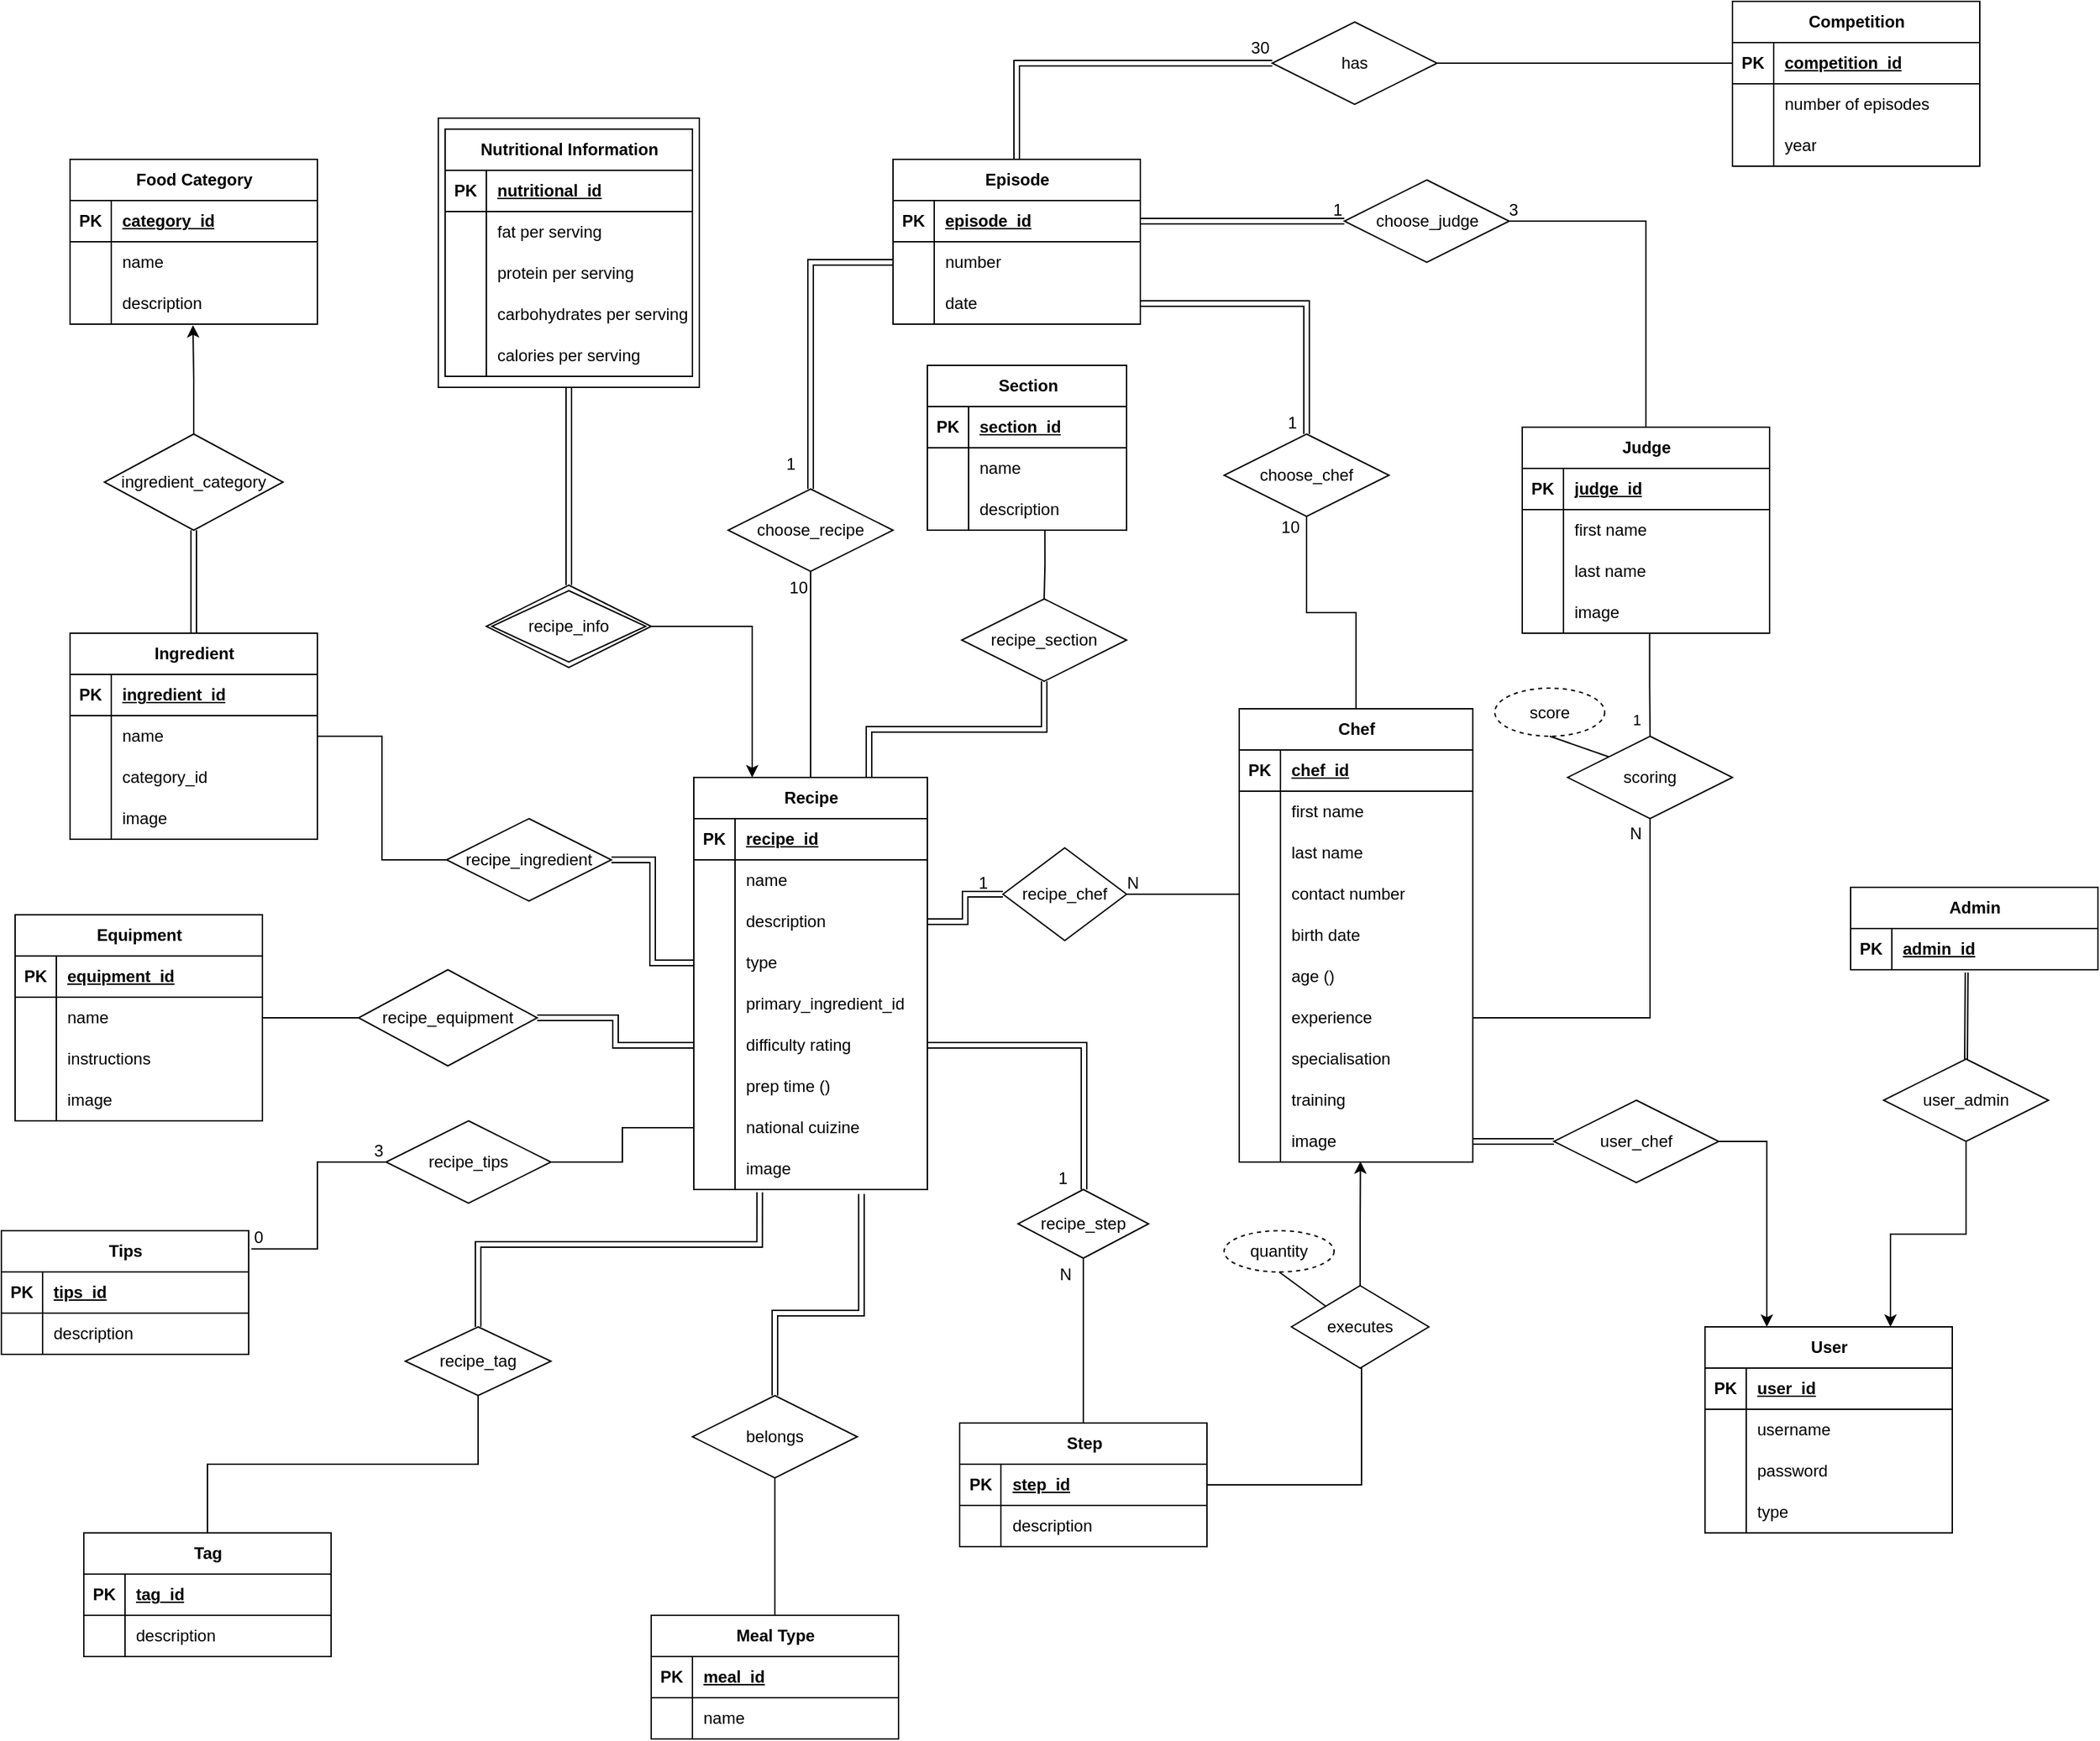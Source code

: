 <mxfile version="24.3.1" type="device">
  <diagram name="Page-1" id="BeYr90biLW835w0pCOo0">
    <mxGraphModel dx="2741" dy="2145" grid="1" gridSize="10" guides="1" tooltips="1" connect="1" arrows="1" fold="1" page="1" pageScale="1" pageWidth="827" pageHeight="1169" math="0" shadow="0">
      <root>
        <mxCell id="0" />
        <mxCell id="1" parent="0" />
        <mxCell id="MXJLepj8nDMWxP7luORt-17" value="Recipe" style="shape=table;startSize=30;container=1;collapsible=1;childLayout=tableLayout;fixedRows=1;rowLines=0;fontStyle=1;align=center;resizeLast=1;html=1;swimlaneLine=1;rounded=0;shadow=0;fillColor=default;gradientColor=none;swimlaneFillColor=none;points=[[0,0,0,0,0],[0,0.25,0,0,0],[0,0.5,0,0,0],[0,0.75,0,0,0],[0,1,0,0,0],[0.25,0,0,0,0],[0.25,1,0,0,0],[0.5,0,0,0,0],[0.5,1,0,0,0],[0.75,0,0,0,0],[0.75,1,0,0,0],[1,0,0,0,0],[1,0.25,0,0,0],[1,0.5,0,0,0],[1,0.75,0,0,0],[1,1,0,0,0]];" vertex="1" parent="1">
          <mxGeometry x="244" y="350" width="170" height="300" as="geometry" />
        </mxCell>
        <mxCell id="MXJLepj8nDMWxP7luORt-18" value="" style="shape=tableRow;horizontal=0;startSize=0;swimlaneHead=0;swimlaneBody=0;fillColor=none;collapsible=0;dropTarget=0;points=[[0,0.5],[1,0.5]];portConstraint=eastwest;top=0;left=0;right=0;bottom=1;" vertex="1" parent="MXJLepj8nDMWxP7luORt-17">
          <mxGeometry y="30" width="170" height="30" as="geometry" />
        </mxCell>
        <mxCell id="MXJLepj8nDMWxP7luORt-19" value="PK" style="shape=partialRectangle;connectable=0;fillColor=none;top=0;left=0;bottom=0;right=0;fontStyle=1;overflow=hidden;whiteSpace=wrap;html=1;" vertex="1" parent="MXJLepj8nDMWxP7luORt-18">
          <mxGeometry width="30" height="30" as="geometry">
            <mxRectangle width="30" height="30" as="alternateBounds" />
          </mxGeometry>
        </mxCell>
        <mxCell id="MXJLepj8nDMWxP7luORt-20" value="recipe_id" style="shape=partialRectangle;connectable=0;fillColor=none;top=0;left=0;bottom=0;right=0;align=left;spacingLeft=6;fontStyle=5;overflow=hidden;whiteSpace=wrap;html=1;strokeColor=inherit;" vertex="1" parent="MXJLepj8nDMWxP7luORt-18">
          <mxGeometry x="30" width="140" height="30" as="geometry">
            <mxRectangle width="140" height="30" as="alternateBounds" />
          </mxGeometry>
        </mxCell>
        <mxCell id="MXJLepj8nDMWxP7luORt-21" value="" style="shape=tableRow;horizontal=0;startSize=0;swimlaneHead=0;swimlaneBody=0;fillColor=none;collapsible=0;dropTarget=0;points=[[0,0.5],[1,0.5]];portConstraint=eastwest;top=0;left=0;right=0;bottom=0;" vertex="1" parent="MXJLepj8nDMWxP7luORt-17">
          <mxGeometry y="60" width="170" height="30" as="geometry" />
        </mxCell>
        <mxCell id="MXJLepj8nDMWxP7luORt-22" value="" style="shape=partialRectangle;connectable=0;fillColor=none;top=0;left=0;bottom=0;right=0;editable=1;overflow=hidden;whiteSpace=wrap;html=1;" vertex="1" parent="MXJLepj8nDMWxP7luORt-21">
          <mxGeometry width="30" height="30" as="geometry">
            <mxRectangle width="30" height="30" as="alternateBounds" />
          </mxGeometry>
        </mxCell>
        <mxCell id="MXJLepj8nDMWxP7luORt-23" value="name" style="shape=partialRectangle;connectable=0;fillColor=none;top=0;left=0;bottom=0;right=0;align=left;spacingLeft=6;overflow=hidden;whiteSpace=wrap;html=1;" vertex="1" parent="MXJLepj8nDMWxP7luORt-21">
          <mxGeometry x="30" width="140" height="30" as="geometry">
            <mxRectangle width="140" height="30" as="alternateBounds" />
          </mxGeometry>
        </mxCell>
        <mxCell id="MXJLepj8nDMWxP7luORt-24" value="" style="shape=tableRow;horizontal=0;startSize=0;swimlaneHead=0;swimlaneBody=0;fillColor=none;collapsible=0;dropTarget=0;points=[[0,0.5],[1,0.5]];portConstraint=eastwest;top=0;left=0;right=0;bottom=0;" vertex="1" parent="MXJLepj8nDMWxP7luORt-17">
          <mxGeometry y="90" width="170" height="30" as="geometry" />
        </mxCell>
        <mxCell id="MXJLepj8nDMWxP7luORt-25" value="" style="shape=partialRectangle;connectable=0;fillColor=none;top=0;left=0;bottom=0;right=0;editable=1;overflow=hidden;whiteSpace=wrap;html=1;" vertex="1" parent="MXJLepj8nDMWxP7luORt-24">
          <mxGeometry width="30" height="30" as="geometry">
            <mxRectangle width="30" height="30" as="alternateBounds" />
          </mxGeometry>
        </mxCell>
        <mxCell id="MXJLepj8nDMWxP7luORt-26" value="description" style="shape=partialRectangle;connectable=0;fillColor=none;top=0;left=0;bottom=0;right=0;align=left;spacingLeft=6;overflow=hidden;whiteSpace=wrap;html=1;" vertex="1" parent="MXJLepj8nDMWxP7luORt-24">
          <mxGeometry x="30" width="140" height="30" as="geometry">
            <mxRectangle width="140" height="30" as="alternateBounds" />
          </mxGeometry>
        </mxCell>
        <mxCell id="MXJLepj8nDMWxP7luORt-27" value="" style="shape=tableRow;horizontal=0;startSize=0;swimlaneHead=0;swimlaneBody=0;fillColor=none;collapsible=0;dropTarget=0;points=[[0,0.5],[1,0.5]];portConstraint=eastwest;top=0;left=0;right=0;bottom=0;" vertex="1" parent="MXJLepj8nDMWxP7luORt-17">
          <mxGeometry y="120" width="170" height="30" as="geometry" />
        </mxCell>
        <mxCell id="MXJLepj8nDMWxP7luORt-28" value="" style="shape=partialRectangle;connectable=0;fillColor=none;top=0;left=0;bottom=0;right=0;editable=1;overflow=hidden;whiteSpace=wrap;html=1;" vertex="1" parent="MXJLepj8nDMWxP7luORt-27">
          <mxGeometry width="30" height="30" as="geometry">
            <mxRectangle width="30" height="30" as="alternateBounds" />
          </mxGeometry>
        </mxCell>
        <mxCell id="MXJLepj8nDMWxP7luORt-29" value="type" style="shape=partialRectangle;connectable=0;fillColor=none;top=0;left=0;bottom=0;right=0;align=left;spacingLeft=6;overflow=hidden;whiteSpace=wrap;html=1;" vertex="1" parent="MXJLepj8nDMWxP7luORt-27">
          <mxGeometry x="30" width="140" height="30" as="geometry">
            <mxRectangle width="140" height="30" as="alternateBounds" />
          </mxGeometry>
        </mxCell>
        <mxCell id="MXJLepj8nDMWxP7luORt-30" style="shape=tableRow;horizontal=0;startSize=0;swimlaneHead=0;swimlaneBody=0;fillColor=none;collapsible=0;dropTarget=0;points=[[0,0.5],[1,0.5]];portConstraint=eastwest;top=0;left=0;right=0;bottom=0;" vertex="1" parent="MXJLepj8nDMWxP7luORt-17">
          <mxGeometry y="150" width="170" height="30" as="geometry" />
        </mxCell>
        <mxCell id="MXJLepj8nDMWxP7luORt-31" value="" style="shape=partialRectangle;connectable=0;fillColor=none;top=0;left=0;bottom=0;right=0;editable=1;overflow=hidden;whiteSpace=wrap;html=1;" vertex="1" parent="MXJLepj8nDMWxP7luORt-30">
          <mxGeometry width="30" height="30" as="geometry">
            <mxRectangle width="30" height="30" as="alternateBounds" />
          </mxGeometry>
        </mxCell>
        <mxCell id="MXJLepj8nDMWxP7luORt-32" value="primary_ingredient_id" style="shape=partialRectangle;connectable=0;fillColor=none;top=0;left=0;bottom=0;right=0;align=left;spacingLeft=6;overflow=hidden;whiteSpace=wrap;html=1;" vertex="1" parent="MXJLepj8nDMWxP7luORt-30">
          <mxGeometry x="30" width="140" height="30" as="geometry">
            <mxRectangle width="140" height="30" as="alternateBounds" />
          </mxGeometry>
        </mxCell>
        <mxCell id="MXJLepj8nDMWxP7luORt-33" style="shape=tableRow;horizontal=0;startSize=0;swimlaneHead=0;swimlaneBody=0;fillColor=none;collapsible=0;dropTarget=0;points=[[0,0.5],[1,0.5]];portConstraint=eastwest;top=0;left=0;right=0;bottom=0;" vertex="1" parent="MXJLepj8nDMWxP7luORt-17">
          <mxGeometry y="180" width="170" height="30" as="geometry" />
        </mxCell>
        <mxCell id="MXJLepj8nDMWxP7luORt-34" style="shape=partialRectangle;connectable=0;fillColor=none;top=0;left=0;bottom=0;right=0;editable=1;overflow=hidden;whiteSpace=wrap;html=1;" vertex="1" parent="MXJLepj8nDMWxP7luORt-33">
          <mxGeometry width="30" height="30" as="geometry">
            <mxRectangle width="30" height="30" as="alternateBounds" />
          </mxGeometry>
        </mxCell>
        <mxCell id="MXJLepj8nDMWxP7luORt-35" value="difficulty rating" style="shape=partialRectangle;connectable=0;fillColor=none;top=0;left=0;bottom=0;right=0;align=left;spacingLeft=6;overflow=hidden;whiteSpace=wrap;html=1;" vertex="1" parent="MXJLepj8nDMWxP7luORt-33">
          <mxGeometry x="30" width="140" height="30" as="geometry">
            <mxRectangle width="140" height="30" as="alternateBounds" />
          </mxGeometry>
        </mxCell>
        <mxCell id="MXJLepj8nDMWxP7luORt-36" style="shape=tableRow;horizontal=0;startSize=0;swimlaneHead=0;swimlaneBody=0;fillColor=none;collapsible=0;dropTarget=0;points=[[0,0.5],[1,0.5]];portConstraint=eastwest;top=0;left=0;right=0;bottom=0;" vertex="1" parent="MXJLepj8nDMWxP7luORt-17">
          <mxGeometry y="210" width="170" height="30" as="geometry" />
        </mxCell>
        <mxCell id="MXJLepj8nDMWxP7luORt-37" style="shape=partialRectangle;connectable=0;fillColor=none;top=0;left=0;bottom=0;right=0;editable=1;overflow=hidden;whiteSpace=wrap;html=1;" vertex="1" parent="MXJLepj8nDMWxP7luORt-36">
          <mxGeometry width="30" height="30" as="geometry">
            <mxRectangle width="30" height="30" as="alternateBounds" />
          </mxGeometry>
        </mxCell>
        <mxCell id="MXJLepj8nDMWxP7luORt-38" value="prep time ()" style="shape=partialRectangle;connectable=0;fillColor=none;top=0;left=0;bottom=0;right=0;align=left;spacingLeft=6;overflow=hidden;whiteSpace=wrap;html=1;" vertex="1" parent="MXJLepj8nDMWxP7luORt-36">
          <mxGeometry x="30" width="140" height="30" as="geometry">
            <mxRectangle width="140" height="30" as="alternateBounds" />
          </mxGeometry>
        </mxCell>
        <mxCell id="MXJLepj8nDMWxP7luORt-88" style="shape=tableRow;horizontal=0;startSize=0;swimlaneHead=0;swimlaneBody=0;fillColor=none;collapsible=0;dropTarget=0;points=[[0,0.5],[1,0.5]];portConstraint=eastwest;top=0;left=0;right=0;bottom=0;" vertex="1" parent="MXJLepj8nDMWxP7luORt-17">
          <mxGeometry y="240" width="170" height="30" as="geometry" />
        </mxCell>
        <mxCell id="MXJLepj8nDMWxP7luORt-89" style="shape=partialRectangle;connectable=0;fillColor=none;top=0;left=0;bottom=0;right=0;editable=1;overflow=hidden;whiteSpace=wrap;html=1;" vertex="1" parent="MXJLepj8nDMWxP7luORt-88">
          <mxGeometry width="30" height="30" as="geometry">
            <mxRectangle width="30" height="30" as="alternateBounds" />
          </mxGeometry>
        </mxCell>
        <mxCell id="MXJLepj8nDMWxP7luORt-90" value="national cuizine" style="shape=partialRectangle;connectable=0;fillColor=none;top=0;left=0;bottom=0;right=0;align=left;spacingLeft=6;overflow=hidden;whiteSpace=wrap;html=1;" vertex="1" parent="MXJLepj8nDMWxP7luORt-88">
          <mxGeometry x="30" width="140" height="30" as="geometry">
            <mxRectangle width="140" height="30" as="alternateBounds" />
          </mxGeometry>
        </mxCell>
        <mxCell id="MXJLepj8nDMWxP7luORt-39" style="shape=tableRow;horizontal=0;startSize=0;swimlaneHead=0;swimlaneBody=0;fillColor=none;collapsible=0;dropTarget=0;points=[[0,0.5],[1,0.5]];portConstraint=eastwest;top=0;left=0;right=0;bottom=0;" vertex="1" parent="MXJLepj8nDMWxP7luORt-17">
          <mxGeometry y="270" width="170" height="30" as="geometry" />
        </mxCell>
        <mxCell id="MXJLepj8nDMWxP7luORt-40" style="shape=partialRectangle;connectable=0;fillColor=none;top=0;left=0;bottom=0;right=0;editable=1;overflow=hidden;whiteSpace=wrap;html=1;" vertex="1" parent="MXJLepj8nDMWxP7luORt-39">
          <mxGeometry width="30" height="30" as="geometry">
            <mxRectangle width="30" height="30" as="alternateBounds" />
          </mxGeometry>
        </mxCell>
        <mxCell id="MXJLepj8nDMWxP7luORt-41" value="image" style="shape=partialRectangle;connectable=0;fillColor=none;top=0;left=0;bottom=0;right=0;align=left;spacingLeft=6;overflow=hidden;whiteSpace=wrap;html=1;" vertex="1" parent="MXJLepj8nDMWxP7luORt-39">
          <mxGeometry x="30" width="140" height="30" as="geometry">
            <mxRectangle width="140" height="30" as="alternateBounds" />
          </mxGeometry>
        </mxCell>
        <mxCell id="MXJLepj8nDMWxP7luORt-45" value="Chef" style="shape=table;startSize=30;container=1;collapsible=1;childLayout=tableLayout;fixedRows=1;rowLines=0;fontStyle=1;align=center;resizeLast=1;html=1;" vertex="1" parent="1">
          <mxGeometry x="641" y="300" width="170" height="330" as="geometry" />
        </mxCell>
        <mxCell id="MXJLepj8nDMWxP7luORt-46" value="" style="shape=tableRow;horizontal=0;startSize=0;swimlaneHead=0;swimlaneBody=0;fillColor=none;collapsible=0;dropTarget=0;points=[[0,0.5],[1,0.5]];portConstraint=eastwest;top=0;left=0;right=0;bottom=1;" vertex="1" parent="MXJLepj8nDMWxP7luORt-45">
          <mxGeometry y="30" width="170" height="30" as="geometry" />
        </mxCell>
        <mxCell id="MXJLepj8nDMWxP7luORt-47" value="PK" style="shape=partialRectangle;connectable=0;fillColor=none;top=0;left=0;bottom=0;right=0;fontStyle=1;overflow=hidden;whiteSpace=wrap;html=1;" vertex="1" parent="MXJLepj8nDMWxP7luORt-46">
          <mxGeometry width="30" height="30" as="geometry">
            <mxRectangle width="30" height="30" as="alternateBounds" />
          </mxGeometry>
        </mxCell>
        <mxCell id="MXJLepj8nDMWxP7luORt-48" value="chef_id" style="shape=partialRectangle;connectable=0;fillColor=none;top=0;left=0;bottom=0;right=0;align=left;spacingLeft=6;fontStyle=5;overflow=hidden;whiteSpace=wrap;html=1;" vertex="1" parent="MXJLepj8nDMWxP7luORt-46">
          <mxGeometry x="30" width="140" height="30" as="geometry">
            <mxRectangle width="140" height="30" as="alternateBounds" />
          </mxGeometry>
        </mxCell>
        <mxCell id="MXJLepj8nDMWxP7luORt-49" value="" style="shape=tableRow;horizontal=0;startSize=0;swimlaneHead=0;swimlaneBody=0;fillColor=none;collapsible=0;dropTarget=0;points=[[0,0.5],[1,0.5]];portConstraint=eastwest;top=0;left=0;right=0;bottom=0;" vertex="1" parent="MXJLepj8nDMWxP7luORt-45">
          <mxGeometry y="60" width="170" height="30" as="geometry" />
        </mxCell>
        <mxCell id="MXJLepj8nDMWxP7luORt-50" value="" style="shape=partialRectangle;connectable=0;fillColor=none;top=0;left=0;bottom=0;right=0;editable=1;overflow=hidden;whiteSpace=wrap;html=1;" vertex="1" parent="MXJLepj8nDMWxP7luORt-49">
          <mxGeometry width="30" height="30" as="geometry">
            <mxRectangle width="30" height="30" as="alternateBounds" />
          </mxGeometry>
        </mxCell>
        <mxCell id="MXJLepj8nDMWxP7luORt-51" value="first name" style="shape=partialRectangle;connectable=0;fillColor=none;top=0;left=0;bottom=0;right=0;align=left;spacingLeft=6;overflow=hidden;whiteSpace=wrap;html=1;" vertex="1" parent="MXJLepj8nDMWxP7luORt-49">
          <mxGeometry x="30" width="140" height="30" as="geometry">
            <mxRectangle width="140" height="30" as="alternateBounds" />
          </mxGeometry>
        </mxCell>
        <mxCell id="MXJLepj8nDMWxP7luORt-52" value="" style="shape=tableRow;horizontal=0;startSize=0;swimlaneHead=0;swimlaneBody=0;fillColor=none;collapsible=0;dropTarget=0;points=[[0,0.5],[1,0.5]];portConstraint=eastwest;top=0;left=0;right=0;bottom=0;" vertex="1" parent="MXJLepj8nDMWxP7luORt-45">
          <mxGeometry y="90" width="170" height="30" as="geometry" />
        </mxCell>
        <mxCell id="MXJLepj8nDMWxP7luORt-53" value="" style="shape=partialRectangle;connectable=0;fillColor=none;top=0;left=0;bottom=0;right=0;editable=1;overflow=hidden;whiteSpace=wrap;html=1;" vertex="1" parent="MXJLepj8nDMWxP7luORt-52">
          <mxGeometry width="30" height="30" as="geometry">
            <mxRectangle width="30" height="30" as="alternateBounds" />
          </mxGeometry>
        </mxCell>
        <mxCell id="MXJLepj8nDMWxP7luORt-54" value="last name" style="shape=partialRectangle;connectable=0;fillColor=none;top=0;left=0;bottom=0;right=0;align=left;spacingLeft=6;overflow=hidden;whiteSpace=wrap;html=1;" vertex="1" parent="MXJLepj8nDMWxP7luORt-52">
          <mxGeometry x="30" width="140" height="30" as="geometry">
            <mxRectangle width="140" height="30" as="alternateBounds" />
          </mxGeometry>
        </mxCell>
        <mxCell id="MXJLepj8nDMWxP7luORt-55" value="" style="shape=tableRow;horizontal=0;startSize=0;swimlaneHead=0;swimlaneBody=0;fillColor=none;collapsible=0;dropTarget=0;points=[[0,0.5],[1,0.5]];portConstraint=eastwest;top=0;left=0;right=0;bottom=0;" vertex="1" parent="MXJLepj8nDMWxP7luORt-45">
          <mxGeometry y="120" width="170" height="30" as="geometry" />
        </mxCell>
        <mxCell id="MXJLepj8nDMWxP7luORt-56" value="" style="shape=partialRectangle;connectable=0;fillColor=none;top=0;left=0;bottom=0;right=0;editable=1;overflow=hidden;whiteSpace=wrap;html=1;" vertex="1" parent="MXJLepj8nDMWxP7luORt-55">
          <mxGeometry width="30" height="30" as="geometry">
            <mxRectangle width="30" height="30" as="alternateBounds" />
          </mxGeometry>
        </mxCell>
        <mxCell id="MXJLepj8nDMWxP7luORt-57" value="contact number" style="shape=partialRectangle;connectable=0;fillColor=none;top=0;left=0;bottom=0;right=0;align=left;spacingLeft=6;overflow=hidden;whiteSpace=wrap;html=1;" vertex="1" parent="MXJLepj8nDMWxP7luORt-55">
          <mxGeometry x="30" width="140" height="30" as="geometry">
            <mxRectangle width="140" height="30" as="alternateBounds" />
          </mxGeometry>
        </mxCell>
        <mxCell id="MXJLepj8nDMWxP7luORt-58" style="shape=tableRow;horizontal=0;startSize=0;swimlaneHead=0;swimlaneBody=0;fillColor=none;collapsible=0;dropTarget=0;points=[[0,0.5],[1,0.5]];portConstraint=eastwest;top=0;left=0;right=0;bottom=0;" vertex="1" parent="MXJLepj8nDMWxP7luORt-45">
          <mxGeometry y="150" width="170" height="30" as="geometry" />
        </mxCell>
        <mxCell id="MXJLepj8nDMWxP7luORt-59" style="shape=partialRectangle;connectable=0;fillColor=none;top=0;left=0;bottom=0;right=0;editable=1;overflow=hidden;whiteSpace=wrap;html=1;" vertex="1" parent="MXJLepj8nDMWxP7luORt-58">
          <mxGeometry width="30" height="30" as="geometry">
            <mxRectangle width="30" height="30" as="alternateBounds" />
          </mxGeometry>
        </mxCell>
        <mxCell id="MXJLepj8nDMWxP7luORt-60" value="birth date" style="shape=partialRectangle;connectable=0;fillColor=none;top=0;left=0;bottom=0;right=0;align=left;spacingLeft=6;overflow=hidden;whiteSpace=wrap;html=1;" vertex="1" parent="MXJLepj8nDMWxP7luORt-58">
          <mxGeometry x="30" width="140" height="30" as="geometry">
            <mxRectangle width="140" height="30" as="alternateBounds" />
          </mxGeometry>
        </mxCell>
        <mxCell id="MXJLepj8nDMWxP7luORt-61" style="shape=tableRow;horizontal=0;startSize=0;swimlaneHead=0;swimlaneBody=0;fillColor=none;collapsible=0;dropTarget=0;points=[[0,0.5],[1,0.5]];portConstraint=eastwest;top=0;left=0;right=0;bottom=0;" vertex="1" parent="MXJLepj8nDMWxP7luORt-45">
          <mxGeometry y="180" width="170" height="30" as="geometry" />
        </mxCell>
        <mxCell id="MXJLepj8nDMWxP7luORt-62" style="shape=partialRectangle;connectable=0;fillColor=none;top=0;left=0;bottom=0;right=0;editable=1;overflow=hidden;whiteSpace=wrap;html=1;" vertex="1" parent="MXJLepj8nDMWxP7luORt-61">
          <mxGeometry width="30" height="30" as="geometry">
            <mxRectangle width="30" height="30" as="alternateBounds" />
          </mxGeometry>
        </mxCell>
        <mxCell id="MXJLepj8nDMWxP7luORt-63" value="age ()" style="shape=partialRectangle;connectable=0;fillColor=none;top=0;left=0;bottom=0;right=0;align=left;spacingLeft=6;overflow=hidden;whiteSpace=wrap;html=1;" vertex="1" parent="MXJLepj8nDMWxP7luORt-61">
          <mxGeometry x="30" width="140" height="30" as="geometry">
            <mxRectangle width="140" height="30" as="alternateBounds" />
          </mxGeometry>
        </mxCell>
        <mxCell id="MXJLepj8nDMWxP7luORt-64" style="shape=tableRow;horizontal=0;startSize=0;swimlaneHead=0;swimlaneBody=0;fillColor=none;collapsible=0;dropTarget=0;points=[[0,0.5],[1,0.5]];portConstraint=eastwest;top=0;left=0;right=0;bottom=0;" vertex="1" parent="MXJLepj8nDMWxP7luORt-45">
          <mxGeometry y="210" width="170" height="30" as="geometry" />
        </mxCell>
        <mxCell id="MXJLepj8nDMWxP7luORt-65" style="shape=partialRectangle;connectable=0;fillColor=none;top=0;left=0;bottom=0;right=0;editable=1;overflow=hidden;whiteSpace=wrap;html=1;" vertex="1" parent="MXJLepj8nDMWxP7luORt-64">
          <mxGeometry width="30" height="30" as="geometry">
            <mxRectangle width="30" height="30" as="alternateBounds" />
          </mxGeometry>
        </mxCell>
        <mxCell id="MXJLepj8nDMWxP7luORt-66" value="experience" style="shape=partialRectangle;connectable=0;fillColor=none;top=0;left=0;bottom=0;right=0;align=left;spacingLeft=6;overflow=hidden;whiteSpace=wrap;html=1;" vertex="1" parent="MXJLepj8nDMWxP7luORt-64">
          <mxGeometry x="30" width="140" height="30" as="geometry">
            <mxRectangle width="140" height="30" as="alternateBounds" />
          </mxGeometry>
        </mxCell>
        <mxCell id="MXJLepj8nDMWxP7luORt-67" style="shape=tableRow;horizontal=0;startSize=0;swimlaneHead=0;swimlaneBody=0;fillColor=none;collapsible=0;dropTarget=0;points=[[0,0.5],[1,0.5]];portConstraint=eastwest;top=0;left=0;right=0;bottom=0;" vertex="1" parent="MXJLepj8nDMWxP7luORt-45">
          <mxGeometry y="240" width="170" height="30" as="geometry" />
        </mxCell>
        <mxCell id="MXJLepj8nDMWxP7luORt-68" style="shape=partialRectangle;connectable=0;fillColor=none;top=0;left=0;bottom=0;right=0;editable=1;overflow=hidden;whiteSpace=wrap;html=1;" vertex="1" parent="MXJLepj8nDMWxP7luORt-67">
          <mxGeometry width="30" height="30" as="geometry">
            <mxRectangle width="30" height="30" as="alternateBounds" />
          </mxGeometry>
        </mxCell>
        <mxCell id="MXJLepj8nDMWxP7luORt-69" value="specialisation" style="shape=partialRectangle;connectable=0;fillColor=none;top=0;left=0;bottom=0;right=0;align=left;spacingLeft=6;overflow=hidden;whiteSpace=wrap;html=1;" vertex="1" parent="MXJLepj8nDMWxP7luORt-67">
          <mxGeometry x="30" width="140" height="30" as="geometry">
            <mxRectangle width="140" height="30" as="alternateBounds" />
          </mxGeometry>
        </mxCell>
        <mxCell id="MXJLepj8nDMWxP7luORt-70" style="shape=tableRow;horizontal=0;startSize=0;swimlaneHead=0;swimlaneBody=0;fillColor=none;collapsible=0;dropTarget=0;points=[[0,0.5],[1,0.5]];portConstraint=eastwest;top=0;left=0;right=0;bottom=0;" vertex="1" parent="MXJLepj8nDMWxP7luORt-45">
          <mxGeometry y="270" width="170" height="30" as="geometry" />
        </mxCell>
        <mxCell id="MXJLepj8nDMWxP7luORt-71" style="shape=partialRectangle;connectable=0;fillColor=none;top=0;left=0;bottom=0;right=0;editable=1;overflow=hidden;whiteSpace=wrap;html=1;" vertex="1" parent="MXJLepj8nDMWxP7luORt-70">
          <mxGeometry width="30" height="30" as="geometry">
            <mxRectangle width="30" height="30" as="alternateBounds" />
          </mxGeometry>
        </mxCell>
        <mxCell id="MXJLepj8nDMWxP7luORt-72" value="training" style="shape=partialRectangle;connectable=0;fillColor=none;top=0;left=0;bottom=0;right=0;align=left;spacingLeft=6;overflow=hidden;whiteSpace=wrap;html=1;" vertex="1" parent="MXJLepj8nDMWxP7luORt-70">
          <mxGeometry x="30" width="140" height="30" as="geometry">
            <mxRectangle width="140" height="30" as="alternateBounds" />
          </mxGeometry>
        </mxCell>
        <mxCell id="MXJLepj8nDMWxP7luORt-85" style="shape=tableRow;horizontal=0;startSize=0;swimlaneHead=0;swimlaneBody=0;fillColor=none;collapsible=0;dropTarget=0;points=[[0,0.5],[1,0.5]];portConstraint=eastwest;top=0;left=0;right=0;bottom=0;" vertex="1" parent="MXJLepj8nDMWxP7luORt-45">
          <mxGeometry y="300" width="170" height="30" as="geometry" />
        </mxCell>
        <mxCell id="MXJLepj8nDMWxP7luORt-86" style="shape=partialRectangle;connectable=0;fillColor=none;top=0;left=0;bottom=0;right=0;editable=1;overflow=hidden;whiteSpace=wrap;html=1;" vertex="1" parent="MXJLepj8nDMWxP7luORt-85">
          <mxGeometry width="30" height="30" as="geometry">
            <mxRectangle width="30" height="30" as="alternateBounds" />
          </mxGeometry>
        </mxCell>
        <mxCell id="MXJLepj8nDMWxP7luORt-87" value="image" style="shape=partialRectangle;connectable=0;fillColor=none;top=0;left=0;bottom=0;right=0;align=left;spacingLeft=6;overflow=hidden;whiteSpace=wrap;html=1;" vertex="1" parent="MXJLepj8nDMWxP7luORt-85">
          <mxGeometry x="30" width="140" height="30" as="geometry">
            <mxRectangle width="140" height="30" as="alternateBounds" />
          </mxGeometry>
        </mxCell>
        <mxCell id="MXJLepj8nDMWxP7luORt-76" value="recipe_chef" style="shape=rhombus;perimeter=rhombusPerimeter;whiteSpace=wrap;html=1;align=center;" vertex="1" parent="1">
          <mxGeometry x="469" y="401.25" width="90" height="67.5" as="geometry" />
        </mxCell>
        <mxCell id="MXJLepj8nDMWxP7luORt-81" value="" style="shape=link;html=1;rounded=0;exitX=1;exitY=0.5;exitDx=0;exitDy=0;entryX=0;entryY=0.5;entryDx=0;entryDy=0;edgeStyle=elbowEdgeStyle;" edge="1" parent="1" source="MXJLepj8nDMWxP7luORt-24" target="MXJLepj8nDMWxP7luORt-76">
          <mxGeometry relative="1" as="geometry">
            <mxPoint x="350" y="384.5" as="sourcePoint" />
            <mxPoint x="460" y="384.5" as="targetPoint" />
          </mxGeometry>
        </mxCell>
        <mxCell id="MXJLepj8nDMWxP7luORt-82" value="1" style="resizable=0;html=1;whiteSpace=wrap;align=right;verticalAlign=bottom;" connectable="0" vertex="1" parent="MXJLepj8nDMWxP7luORt-81">
          <mxGeometry x="1" relative="1" as="geometry">
            <mxPoint x="-10" as="offset" />
          </mxGeometry>
        </mxCell>
        <mxCell id="MXJLepj8nDMWxP7luORt-83" value="" style="endArrow=none;html=1;rounded=0;exitX=0;exitY=0.5;exitDx=0;exitDy=0;entryX=1;entryY=0.5;entryDx=0;entryDy=0;edgeStyle=elbowEdgeStyle;" edge="1" parent="1" source="MXJLepj8nDMWxP7luORt-55" target="MXJLepj8nDMWxP7luORt-76">
          <mxGeometry relative="1" as="geometry">
            <mxPoint x="620" y="384.5" as="sourcePoint" />
            <mxPoint x="530" y="384.5" as="targetPoint" />
          </mxGeometry>
        </mxCell>
        <mxCell id="MXJLepj8nDMWxP7luORt-84" value="N" style="resizable=0;html=1;whiteSpace=wrap;align=right;verticalAlign=bottom;" connectable="0" vertex="1" parent="MXJLepj8nDMWxP7luORt-83">
          <mxGeometry x="1" relative="1" as="geometry">
            <mxPoint x="10" as="offset" />
          </mxGeometry>
        </mxCell>
        <mxCell id="MXJLepj8nDMWxP7luORt-111" value="Step" style="shape=table;startSize=30;container=1;collapsible=1;childLayout=tableLayout;fixedRows=1;rowLines=0;fontStyle=1;align=center;resizeLast=1;html=1;" vertex="1" parent="1">
          <mxGeometry x="437.5" y="820" width="180" height="90" as="geometry" />
        </mxCell>
        <mxCell id="MXJLepj8nDMWxP7luORt-112" value="" style="shape=tableRow;horizontal=0;startSize=0;swimlaneHead=0;swimlaneBody=0;fillColor=none;collapsible=0;dropTarget=0;points=[[0,0.5],[1,0.5]];portConstraint=eastwest;top=0;left=0;right=0;bottom=1;" vertex="1" parent="MXJLepj8nDMWxP7luORt-111">
          <mxGeometry y="30" width="180" height="30" as="geometry" />
        </mxCell>
        <mxCell id="MXJLepj8nDMWxP7luORt-113" value="PK" style="shape=partialRectangle;connectable=0;fillColor=none;top=0;left=0;bottom=0;right=0;fontStyle=1;overflow=hidden;whiteSpace=wrap;html=1;" vertex="1" parent="MXJLepj8nDMWxP7luORt-112">
          <mxGeometry width="30" height="30" as="geometry">
            <mxRectangle width="30" height="30" as="alternateBounds" />
          </mxGeometry>
        </mxCell>
        <mxCell id="MXJLepj8nDMWxP7luORt-114" value="step_id" style="shape=partialRectangle;connectable=0;fillColor=none;top=0;left=0;bottom=0;right=0;align=left;spacingLeft=6;fontStyle=5;overflow=hidden;whiteSpace=wrap;html=1;" vertex="1" parent="MXJLepj8nDMWxP7luORt-112">
          <mxGeometry x="30" width="150" height="30" as="geometry">
            <mxRectangle width="150" height="30" as="alternateBounds" />
          </mxGeometry>
        </mxCell>
        <mxCell id="MXJLepj8nDMWxP7luORt-115" value="" style="shape=tableRow;horizontal=0;startSize=0;swimlaneHead=0;swimlaneBody=0;fillColor=none;collapsible=0;dropTarget=0;points=[[0,0.5],[1,0.5]];portConstraint=eastwest;top=0;left=0;right=0;bottom=0;" vertex="1" parent="MXJLepj8nDMWxP7luORt-111">
          <mxGeometry y="60" width="180" height="30" as="geometry" />
        </mxCell>
        <mxCell id="MXJLepj8nDMWxP7luORt-116" value="" style="shape=partialRectangle;connectable=0;fillColor=none;top=0;left=0;bottom=0;right=0;editable=1;overflow=hidden;whiteSpace=wrap;html=1;" vertex="1" parent="MXJLepj8nDMWxP7luORt-115">
          <mxGeometry width="30" height="30" as="geometry">
            <mxRectangle width="30" height="30" as="alternateBounds" />
          </mxGeometry>
        </mxCell>
        <mxCell id="MXJLepj8nDMWxP7luORt-117" value="description" style="shape=partialRectangle;connectable=0;fillColor=none;top=0;left=0;bottom=0;right=0;align=left;spacingLeft=6;overflow=hidden;whiteSpace=wrap;html=1;" vertex="1" parent="MXJLepj8nDMWxP7luORt-115">
          <mxGeometry x="30" width="150" height="30" as="geometry">
            <mxRectangle width="150" height="30" as="alternateBounds" />
          </mxGeometry>
        </mxCell>
        <mxCell id="MXJLepj8nDMWxP7luORt-127" value="recipe_step" style="shape=rhombus;perimeter=rhombusPerimeter;whiteSpace=wrap;html=1;align=center;" vertex="1" parent="1">
          <mxGeometry x="480" y="650" width="95" height="50" as="geometry" />
        </mxCell>
        <mxCell id="MXJLepj8nDMWxP7luORt-128" value="" style="shape=link;html=1;rounded=0;entryX=0.5;entryY=0;entryDx=0;entryDy=0;edgeStyle=elbowEdgeStyle;exitX=1;exitY=0.5;exitDx=0;exitDy=0;" edge="1" parent="1" source="MXJLepj8nDMWxP7luORt-33" target="MXJLepj8nDMWxP7luORt-127">
          <mxGeometry relative="1" as="geometry">
            <mxPoint x="330" y="730" as="sourcePoint" />
            <mxPoint x="380" y="740" as="targetPoint" />
            <Array as="points">
              <mxPoint x="528" y="540" />
            </Array>
          </mxGeometry>
        </mxCell>
        <mxCell id="MXJLepj8nDMWxP7luORt-129" value="1" style="resizable=0;html=1;whiteSpace=wrap;align=right;verticalAlign=bottom;" connectable="0" vertex="1" parent="MXJLepj8nDMWxP7luORt-128">
          <mxGeometry x="1" relative="1" as="geometry">
            <mxPoint x="-10" as="offset" />
          </mxGeometry>
        </mxCell>
        <mxCell id="MXJLepj8nDMWxP7luORt-132" value="executes" style="shape=rhombus;perimeter=rhombusPerimeter;whiteSpace=wrap;html=1;align=center;" vertex="1" parent="1">
          <mxGeometry x="679" y="720" width="100" height="60" as="geometry" />
        </mxCell>
        <mxCell id="MXJLepj8nDMWxP7luORt-134" value="" style="endArrow=none;html=1;rounded=0;edgeStyle=elbowEdgeStyle;exitX=0.5;exitY=1;exitDx=0;exitDy=0;entryX=1;entryY=0.5;entryDx=0;entryDy=0;" edge="1" parent="1" source="MXJLepj8nDMWxP7luORt-132" target="MXJLepj8nDMWxP7luORt-112">
          <mxGeometry relative="1" as="geometry">
            <mxPoint x="700" y="840" as="sourcePoint" />
            <mxPoint x="750" y="900" as="targetPoint" />
            <Array as="points">
              <mxPoint x="730" y="860" />
            </Array>
          </mxGeometry>
        </mxCell>
        <mxCell id="MXJLepj8nDMWxP7luORt-138" value="quantity" style="ellipse;whiteSpace=wrap;html=1;align=center;dashed=1;" vertex="1" parent="1">
          <mxGeometry x="630" y="680" width="80" height="30" as="geometry" />
        </mxCell>
        <mxCell id="MXJLepj8nDMWxP7luORt-140" value="" style="endArrow=none;html=1;rounded=0;exitX=0.5;exitY=1;exitDx=0;exitDy=0;entryX=0;entryY=0;entryDx=0;entryDy=0;" edge="1" parent="1" source="MXJLepj8nDMWxP7luORt-138" target="MXJLepj8nDMWxP7luORt-132">
          <mxGeometry relative="1" as="geometry">
            <mxPoint x="440" y="660" as="sourcePoint" />
            <mxPoint x="600" y="660" as="targetPoint" />
          </mxGeometry>
        </mxCell>
        <mxCell id="MXJLepj8nDMWxP7luORt-141" value="Episode" style="shape=table;startSize=30;container=1;collapsible=1;childLayout=tableLayout;fixedRows=1;rowLines=0;fontStyle=1;align=center;resizeLast=1;html=1;" vertex="1" parent="1">
          <mxGeometry x="389" y="-100" width="180" height="120" as="geometry" />
        </mxCell>
        <mxCell id="MXJLepj8nDMWxP7luORt-142" value="" style="shape=tableRow;horizontal=0;startSize=0;swimlaneHead=0;swimlaneBody=0;fillColor=none;collapsible=0;dropTarget=0;points=[[0,0.5],[1,0.5]];portConstraint=eastwest;top=0;left=0;right=0;bottom=1;" vertex="1" parent="MXJLepj8nDMWxP7luORt-141">
          <mxGeometry y="30" width="180" height="30" as="geometry" />
        </mxCell>
        <mxCell id="MXJLepj8nDMWxP7luORt-143" value="PK" style="shape=partialRectangle;connectable=0;fillColor=none;top=0;left=0;bottom=0;right=0;fontStyle=1;overflow=hidden;whiteSpace=wrap;html=1;" vertex="1" parent="MXJLepj8nDMWxP7luORt-142">
          <mxGeometry width="30" height="30" as="geometry">
            <mxRectangle width="30" height="30" as="alternateBounds" />
          </mxGeometry>
        </mxCell>
        <mxCell id="MXJLepj8nDMWxP7luORt-144" value="episode_id" style="shape=partialRectangle;connectable=0;fillColor=none;top=0;left=0;bottom=0;right=0;align=left;spacingLeft=6;fontStyle=5;overflow=hidden;whiteSpace=wrap;html=1;" vertex="1" parent="MXJLepj8nDMWxP7luORt-142">
          <mxGeometry x="30" width="150" height="30" as="geometry">
            <mxRectangle width="150" height="30" as="alternateBounds" />
          </mxGeometry>
        </mxCell>
        <mxCell id="MXJLepj8nDMWxP7luORt-145" value="" style="shape=tableRow;horizontal=0;startSize=0;swimlaneHead=0;swimlaneBody=0;fillColor=none;collapsible=0;dropTarget=0;points=[[0,0.5],[1,0.5]];portConstraint=eastwest;top=0;left=0;right=0;bottom=0;" vertex="1" parent="MXJLepj8nDMWxP7luORt-141">
          <mxGeometry y="60" width="180" height="30" as="geometry" />
        </mxCell>
        <mxCell id="MXJLepj8nDMWxP7luORt-146" value="" style="shape=partialRectangle;connectable=0;fillColor=none;top=0;left=0;bottom=0;right=0;editable=1;overflow=hidden;whiteSpace=wrap;html=1;" vertex="1" parent="MXJLepj8nDMWxP7luORt-145">
          <mxGeometry width="30" height="30" as="geometry">
            <mxRectangle width="30" height="30" as="alternateBounds" />
          </mxGeometry>
        </mxCell>
        <mxCell id="MXJLepj8nDMWxP7luORt-147" value="number" style="shape=partialRectangle;connectable=0;fillColor=none;top=0;left=0;bottom=0;right=0;align=left;spacingLeft=6;overflow=hidden;whiteSpace=wrap;html=1;" vertex="1" parent="MXJLepj8nDMWxP7luORt-145">
          <mxGeometry x="30" width="150" height="30" as="geometry">
            <mxRectangle width="150" height="30" as="alternateBounds" />
          </mxGeometry>
        </mxCell>
        <mxCell id="MXJLepj8nDMWxP7luORt-148" value="" style="shape=tableRow;horizontal=0;startSize=0;swimlaneHead=0;swimlaneBody=0;fillColor=none;collapsible=0;dropTarget=0;points=[[0,0.5],[1,0.5]];portConstraint=eastwest;top=0;left=0;right=0;bottom=0;" vertex="1" parent="MXJLepj8nDMWxP7luORt-141">
          <mxGeometry y="90" width="180" height="30" as="geometry" />
        </mxCell>
        <mxCell id="MXJLepj8nDMWxP7luORt-149" value="" style="shape=partialRectangle;connectable=0;fillColor=none;top=0;left=0;bottom=0;right=0;editable=1;overflow=hidden;whiteSpace=wrap;html=1;" vertex="1" parent="MXJLepj8nDMWxP7luORt-148">
          <mxGeometry width="30" height="30" as="geometry">
            <mxRectangle width="30" height="30" as="alternateBounds" />
          </mxGeometry>
        </mxCell>
        <mxCell id="MXJLepj8nDMWxP7luORt-150" value="date" style="shape=partialRectangle;connectable=0;fillColor=none;top=0;left=0;bottom=0;right=0;align=left;spacingLeft=6;overflow=hidden;whiteSpace=wrap;html=1;" vertex="1" parent="MXJLepj8nDMWxP7luORt-148">
          <mxGeometry x="30" width="150" height="30" as="geometry">
            <mxRectangle width="150" height="30" as="alternateBounds" />
          </mxGeometry>
        </mxCell>
        <mxCell id="MXJLepj8nDMWxP7luORt-154" value="choose_recipe" style="shape=rhombus;perimeter=rhombusPerimeter;whiteSpace=wrap;html=1;align=center;" vertex="1" parent="1">
          <mxGeometry x="269" y="140" width="120" height="60" as="geometry" />
        </mxCell>
        <mxCell id="MXJLepj8nDMWxP7luORt-155" value="choose_chef" style="shape=rhombus;perimeter=rhombusPerimeter;whiteSpace=wrap;html=1;align=center;" vertex="1" parent="1">
          <mxGeometry x="630" y="100" width="120" height="60" as="geometry" />
        </mxCell>
        <mxCell id="MXJLepj8nDMWxP7luORt-156" value="choose_judge" style="shape=rhombus;perimeter=rhombusPerimeter;whiteSpace=wrap;html=1;align=center;" vertex="1" parent="1">
          <mxGeometry x="717.5" y="-85" width="120" height="60" as="geometry" />
        </mxCell>
        <mxCell id="MXJLepj8nDMWxP7luORt-157" value="" style="shape=link;html=1;rounded=0;entryX=0.5;entryY=0;entryDx=0;entryDy=0;edgeStyle=orthogonalEdgeStyle;exitX=0;exitY=0.5;exitDx=0;exitDy=0;" edge="1" parent="1" source="MXJLepj8nDMWxP7luORt-145" target="MXJLepj8nDMWxP7luORt-154">
          <mxGeometry relative="1" as="geometry">
            <mxPoint x="400" y="-40" as="sourcePoint" />
            <mxPoint x="350" y="60" as="targetPoint" />
            <Array as="points">
              <mxPoint x="329" y="-25" />
            </Array>
          </mxGeometry>
        </mxCell>
        <mxCell id="MXJLepj8nDMWxP7luORt-158" value="1" style="resizable=0;html=1;whiteSpace=wrap;align=right;verticalAlign=bottom;" connectable="0" vertex="1" parent="MXJLepj8nDMWxP7luORt-157">
          <mxGeometry x="1" relative="1" as="geometry">
            <mxPoint x="-10" y="-10" as="offset" />
          </mxGeometry>
        </mxCell>
        <mxCell id="MXJLepj8nDMWxP7luORt-159" value="" style="endArrow=none;html=1;rounded=0;edgeStyle=orthogonalEdgeStyle;" edge="1" parent="1" source="MXJLepj8nDMWxP7luORt-17" target="MXJLepj8nDMWxP7luORt-154">
          <mxGeometry relative="1" as="geometry">
            <mxPoint x="330" y="360" as="sourcePoint" />
            <mxPoint x="321" y="180" as="targetPoint" />
          </mxGeometry>
        </mxCell>
        <mxCell id="MXJLepj8nDMWxP7luORt-160" value="10" style="resizable=0;html=1;whiteSpace=wrap;align=right;verticalAlign=bottom;" connectable="0" vertex="1" parent="MXJLepj8nDMWxP7luORt-159">
          <mxGeometry x="1" relative="1" as="geometry">
            <mxPoint x="-1" y="20" as="offset" />
          </mxGeometry>
        </mxCell>
        <mxCell id="MXJLepj8nDMWxP7luORt-163" value="" style="shape=link;html=1;rounded=0;entryX=0.5;entryY=0;entryDx=0;entryDy=0;edgeStyle=orthogonalEdgeStyle;width=4;" edge="1" parent="1" source="MXJLepj8nDMWxP7luORt-148" target="MXJLepj8nDMWxP7luORt-155">
          <mxGeometry relative="1" as="geometry">
            <mxPoint x="390" y="60" as="sourcePoint" />
            <mxPoint x="550" y="60" as="targetPoint" />
          </mxGeometry>
        </mxCell>
        <mxCell id="MXJLepj8nDMWxP7luORt-164" value="1" style="resizable=0;html=1;whiteSpace=wrap;align=right;verticalAlign=bottom;" connectable="0" vertex="1" parent="MXJLepj8nDMWxP7luORt-163">
          <mxGeometry x="1" relative="1" as="geometry">
            <mxPoint x="-6" as="offset" />
          </mxGeometry>
        </mxCell>
        <mxCell id="MXJLepj8nDMWxP7luORt-166" value="" style="endArrow=none;html=1;rounded=0;entryX=0.5;entryY=1;entryDx=0;entryDy=0;exitX=0.5;exitY=0;exitDx=0;exitDy=0;edgeStyle=orthogonalEdgeStyle;" edge="1" parent="1" source="MXJLepj8nDMWxP7luORt-45" target="MXJLepj8nDMWxP7luORt-155">
          <mxGeometry relative="1" as="geometry">
            <mxPoint x="600" y="160" as="sourcePoint" />
            <mxPoint x="760" y="160" as="targetPoint" />
          </mxGeometry>
        </mxCell>
        <mxCell id="MXJLepj8nDMWxP7luORt-167" value="10" style="resizable=0;html=1;whiteSpace=wrap;align=right;verticalAlign=bottom;" connectable="0" vertex="1" parent="MXJLepj8nDMWxP7luORt-166">
          <mxGeometry x="1" relative="1" as="geometry">
            <mxPoint x="-4" y="16" as="offset" />
          </mxGeometry>
        </mxCell>
        <mxCell id="MXJLepj8nDMWxP7luORt-168" value="" style="shape=link;html=1;rounded=0;entryX=0;entryY=0.5;entryDx=0;entryDy=0;exitX=1;exitY=0.5;exitDx=0;exitDy=0;edgeStyle=orthogonalEdgeStyle;" edge="1" parent="1" source="MXJLepj8nDMWxP7luORt-142" target="MXJLepj8nDMWxP7luORt-156">
          <mxGeometry relative="1" as="geometry">
            <mxPoint x="640" y="-40" as="sourcePoint" />
            <mxPoint x="800" y="-40" as="targetPoint" />
          </mxGeometry>
        </mxCell>
        <mxCell id="MXJLepj8nDMWxP7luORt-169" value="1" style="resizable=0;html=1;whiteSpace=wrap;align=right;verticalAlign=bottom;" connectable="0" vertex="1" parent="MXJLepj8nDMWxP7luORt-168">
          <mxGeometry x="1" relative="1" as="geometry" />
        </mxCell>
        <mxCell id="MXJLepj8nDMWxP7luORt-170" value="Judge" style="shape=table;startSize=30;container=1;collapsible=1;childLayout=tableLayout;fixedRows=1;rowLines=0;fontStyle=1;align=center;resizeLast=1;html=1;" vertex="1" parent="1">
          <mxGeometry x="847" y="95" width="180" height="150" as="geometry" />
        </mxCell>
        <mxCell id="MXJLepj8nDMWxP7luORt-171" value="" style="shape=tableRow;horizontal=0;startSize=0;swimlaneHead=0;swimlaneBody=0;fillColor=none;collapsible=0;dropTarget=0;points=[[0,0.5],[1,0.5]];portConstraint=eastwest;top=0;left=0;right=0;bottom=1;" vertex="1" parent="MXJLepj8nDMWxP7luORt-170">
          <mxGeometry y="30" width="180" height="30" as="geometry" />
        </mxCell>
        <mxCell id="MXJLepj8nDMWxP7luORt-172" value="PK" style="shape=partialRectangle;connectable=0;fillColor=none;top=0;left=0;bottom=0;right=0;fontStyle=1;overflow=hidden;whiteSpace=wrap;html=1;" vertex="1" parent="MXJLepj8nDMWxP7luORt-171">
          <mxGeometry width="30" height="30" as="geometry">
            <mxRectangle width="30" height="30" as="alternateBounds" />
          </mxGeometry>
        </mxCell>
        <mxCell id="MXJLepj8nDMWxP7luORt-173" value="judge_id" style="shape=partialRectangle;connectable=0;fillColor=none;top=0;left=0;bottom=0;right=0;align=left;spacingLeft=6;fontStyle=5;overflow=hidden;whiteSpace=wrap;html=1;" vertex="1" parent="MXJLepj8nDMWxP7luORt-171">
          <mxGeometry x="30" width="150" height="30" as="geometry">
            <mxRectangle width="150" height="30" as="alternateBounds" />
          </mxGeometry>
        </mxCell>
        <mxCell id="MXJLepj8nDMWxP7luORt-174" value="" style="shape=tableRow;horizontal=0;startSize=0;swimlaneHead=0;swimlaneBody=0;fillColor=none;collapsible=0;dropTarget=0;points=[[0,0.5],[1,0.5]];portConstraint=eastwest;top=0;left=0;right=0;bottom=0;" vertex="1" parent="MXJLepj8nDMWxP7luORt-170">
          <mxGeometry y="60" width="180" height="30" as="geometry" />
        </mxCell>
        <mxCell id="MXJLepj8nDMWxP7luORt-175" value="" style="shape=partialRectangle;connectable=0;fillColor=none;top=0;left=0;bottom=0;right=0;editable=1;overflow=hidden;whiteSpace=wrap;html=1;" vertex="1" parent="MXJLepj8nDMWxP7luORt-174">
          <mxGeometry width="30" height="30" as="geometry">
            <mxRectangle width="30" height="30" as="alternateBounds" />
          </mxGeometry>
        </mxCell>
        <mxCell id="MXJLepj8nDMWxP7luORt-176" value="first name" style="shape=partialRectangle;connectable=0;fillColor=none;top=0;left=0;bottom=0;right=0;align=left;spacingLeft=6;overflow=hidden;whiteSpace=wrap;html=1;" vertex="1" parent="MXJLepj8nDMWxP7luORt-174">
          <mxGeometry x="30" width="150" height="30" as="geometry">
            <mxRectangle width="150" height="30" as="alternateBounds" />
          </mxGeometry>
        </mxCell>
        <mxCell id="MXJLepj8nDMWxP7luORt-177" value="" style="shape=tableRow;horizontal=0;startSize=0;swimlaneHead=0;swimlaneBody=0;fillColor=none;collapsible=0;dropTarget=0;points=[[0,0.5],[1,0.5]];portConstraint=eastwest;top=0;left=0;right=0;bottom=0;" vertex="1" parent="MXJLepj8nDMWxP7luORt-170">
          <mxGeometry y="90" width="180" height="30" as="geometry" />
        </mxCell>
        <mxCell id="MXJLepj8nDMWxP7luORt-178" value="" style="shape=partialRectangle;connectable=0;fillColor=none;top=0;left=0;bottom=0;right=0;editable=1;overflow=hidden;whiteSpace=wrap;html=1;" vertex="1" parent="MXJLepj8nDMWxP7luORt-177">
          <mxGeometry width="30" height="30" as="geometry">
            <mxRectangle width="30" height="30" as="alternateBounds" />
          </mxGeometry>
        </mxCell>
        <mxCell id="MXJLepj8nDMWxP7luORt-179" value="last name" style="shape=partialRectangle;connectable=0;fillColor=none;top=0;left=0;bottom=0;right=0;align=left;spacingLeft=6;overflow=hidden;whiteSpace=wrap;html=1;" vertex="1" parent="MXJLepj8nDMWxP7luORt-177">
          <mxGeometry x="30" width="150" height="30" as="geometry">
            <mxRectangle width="150" height="30" as="alternateBounds" />
          </mxGeometry>
        </mxCell>
        <mxCell id="MXJLepj8nDMWxP7luORt-185" style="shape=tableRow;horizontal=0;startSize=0;swimlaneHead=0;swimlaneBody=0;fillColor=none;collapsible=0;dropTarget=0;points=[[0,0.5],[1,0.5]];portConstraint=eastwest;top=0;left=0;right=0;bottom=0;" vertex="1" parent="MXJLepj8nDMWxP7luORt-170">
          <mxGeometry y="120" width="180" height="30" as="geometry" />
        </mxCell>
        <mxCell id="MXJLepj8nDMWxP7luORt-186" style="shape=partialRectangle;connectable=0;fillColor=none;top=0;left=0;bottom=0;right=0;editable=1;overflow=hidden;whiteSpace=wrap;html=1;" vertex="1" parent="MXJLepj8nDMWxP7luORt-185">
          <mxGeometry width="30" height="30" as="geometry">
            <mxRectangle width="30" height="30" as="alternateBounds" />
          </mxGeometry>
        </mxCell>
        <mxCell id="MXJLepj8nDMWxP7luORt-187" value="image" style="shape=partialRectangle;connectable=0;fillColor=none;top=0;left=0;bottom=0;right=0;align=left;spacingLeft=6;overflow=hidden;whiteSpace=wrap;html=1;" vertex="1" parent="MXJLepj8nDMWxP7luORt-185">
          <mxGeometry x="30" width="150" height="30" as="geometry">
            <mxRectangle width="150" height="30" as="alternateBounds" />
          </mxGeometry>
        </mxCell>
        <mxCell id="MXJLepj8nDMWxP7luORt-183" value="" style="endArrow=none;html=1;rounded=0;entryX=1;entryY=0.5;entryDx=0;entryDy=0;exitX=0.5;exitY=0;exitDx=0;exitDy=0;edgeStyle=orthogonalEdgeStyle;" edge="1" parent="1" source="MXJLepj8nDMWxP7luORt-170" target="MXJLepj8nDMWxP7luORt-156">
          <mxGeometry relative="1" as="geometry">
            <mxPoint x="960" y="-30" as="sourcePoint" />
            <mxPoint x="1120" y="-30" as="targetPoint" />
          </mxGeometry>
        </mxCell>
        <mxCell id="MXJLepj8nDMWxP7luORt-184" value="3" style="resizable=0;html=1;whiteSpace=wrap;align=right;verticalAlign=bottom;" connectable="0" vertex="1" parent="MXJLepj8nDMWxP7luORt-183">
          <mxGeometry x="1" relative="1" as="geometry">
            <mxPoint x="8" as="offset" />
          </mxGeometry>
        </mxCell>
        <mxCell id="MXJLepj8nDMWxP7luORt-188" value="scoring" style="shape=rhombus;perimeter=rhombusPerimeter;whiteSpace=wrap;html=1;align=center;" vertex="1" parent="1">
          <mxGeometry x="880" y="320" width="120" height="60" as="geometry" />
        </mxCell>
        <mxCell id="MXJLepj8nDMWxP7luORt-189" value="1" style="endArrow=none;html=1;rounded=0;entryX=0.5;entryY=0;entryDx=0;entryDy=0;exitX=0.515;exitY=0.984;exitDx=0;exitDy=0;exitPerimeter=0;edgeStyle=orthogonalEdgeStyle;" edge="1" parent="1" source="MXJLepj8nDMWxP7luORt-185" target="MXJLepj8nDMWxP7luORt-188">
          <mxGeometry x="0.679" y="-10" relative="1" as="geometry">
            <mxPoint x="950" y="270" as="sourcePoint" />
            <mxPoint x="960" y="330" as="targetPoint" />
            <mxPoint as="offset" />
          </mxGeometry>
        </mxCell>
        <mxCell id="MXJLepj8nDMWxP7luORt-191" value="" style="endArrow=none;html=1;rounded=0;exitX=1;exitY=0.5;exitDx=0;exitDy=0;entryX=0.5;entryY=1;entryDx=0;entryDy=0;edgeStyle=orthogonalEdgeStyle;" edge="1" parent="1" source="MXJLepj8nDMWxP7luORt-64" target="MXJLepj8nDMWxP7luORt-188">
          <mxGeometry relative="1" as="geometry">
            <mxPoint x="810" y="430" as="sourcePoint" />
            <mxPoint x="970" y="430" as="targetPoint" />
          </mxGeometry>
        </mxCell>
        <mxCell id="MXJLepj8nDMWxP7luORt-192" value="N" style="resizable=0;html=1;whiteSpace=wrap;align=right;verticalAlign=bottom;" connectable="0" vertex="1" parent="MXJLepj8nDMWxP7luORt-191">
          <mxGeometry x="1" relative="1" as="geometry">
            <mxPoint x="-5" y="19" as="offset" />
          </mxGeometry>
        </mxCell>
        <mxCell id="MXJLepj8nDMWxP7luORt-193" value="score" style="ellipse;whiteSpace=wrap;html=1;align=center;dashed=1;" vertex="1" parent="1">
          <mxGeometry x="827" y="285" width="80" height="35" as="geometry" />
        </mxCell>
        <mxCell id="MXJLepj8nDMWxP7luORt-195" value="" style="endArrow=none;html=1;rounded=0;exitX=0.5;exitY=1;exitDx=0;exitDy=0;entryX=0;entryY=0;entryDx=0;entryDy=0;" edge="1" parent="1" source="MXJLepj8nDMWxP7luORt-193" target="MXJLepj8nDMWxP7luORt-188">
          <mxGeometry relative="1" as="geometry">
            <mxPoint x="790" y="390" as="sourcePoint" />
            <mxPoint x="950" y="390" as="targetPoint" />
          </mxGeometry>
        </mxCell>
        <mxCell id="MXJLepj8nDMWxP7luORt-196" value="Nutritional Information" style="shape=table;startSize=30;container=1;collapsible=1;childLayout=tableLayout;fixedRows=1;rowLines=0;fontStyle=1;align=center;resizeLast=1;html=1;swimlaneFillColor=none;gradientColor=none;strokeWidth=1;perimeterSpacing=16;strokeColor=default;fillStyle=auto;points=[[0,0,0,0,0],[0,0.25,0,0,0],[0,0.5,0,0,0],[0,0.75,0,0,0],[0,1,0,0,0],[0.25,0,0,0,0],[0.25,1,0,0,0],[0.5,0,0,0,0],[0.5,1,0,0,0],[0.75,0,0,0,0],[0.75,1,0,0,0],[1,0,0,0,0],[1,0.25,0,0,0],[1,0.5,0,0,0],[1,0.75,0,0,0],[1,1,0,0,0]];absoluteArcSize=0;" vertex="1" parent="1">
          <mxGeometry x="63" y="-122" width="180" height="180" as="geometry" />
        </mxCell>
        <mxCell id="MXJLepj8nDMWxP7luORt-197" value="" style="shape=tableRow;horizontal=0;startSize=0;swimlaneHead=0;swimlaneBody=0;fillColor=none;collapsible=0;dropTarget=0;points=[[0,0.5],[1,0.5]];portConstraint=eastwest;top=0;left=0;right=0;bottom=1;" vertex="1" parent="MXJLepj8nDMWxP7luORt-196">
          <mxGeometry y="30" width="180" height="30" as="geometry" />
        </mxCell>
        <mxCell id="MXJLepj8nDMWxP7luORt-198" value="PK" style="shape=partialRectangle;connectable=0;fillColor=none;top=0;left=0;bottom=0;right=0;fontStyle=1;overflow=hidden;whiteSpace=wrap;html=1;" vertex="1" parent="MXJLepj8nDMWxP7luORt-197">
          <mxGeometry width="30" height="30" as="geometry">
            <mxRectangle width="30" height="30" as="alternateBounds" />
          </mxGeometry>
        </mxCell>
        <mxCell id="MXJLepj8nDMWxP7luORt-199" value="nutritional_id" style="shape=partialRectangle;connectable=0;fillColor=none;top=0;left=0;bottom=0;right=0;align=left;spacingLeft=6;fontStyle=5;overflow=hidden;whiteSpace=wrap;html=1;" vertex="1" parent="MXJLepj8nDMWxP7luORt-197">
          <mxGeometry x="30" width="150" height="30" as="geometry">
            <mxRectangle width="150" height="30" as="alternateBounds" />
          </mxGeometry>
        </mxCell>
        <mxCell id="MXJLepj8nDMWxP7luORt-200" value="" style="shape=tableRow;horizontal=0;startSize=0;swimlaneHead=0;swimlaneBody=0;fillColor=none;collapsible=0;dropTarget=0;points=[[0,0.5],[1,0.5]];portConstraint=eastwest;top=0;left=0;right=0;bottom=0;" vertex="1" parent="MXJLepj8nDMWxP7luORt-196">
          <mxGeometry y="60" width="180" height="30" as="geometry" />
        </mxCell>
        <mxCell id="MXJLepj8nDMWxP7luORt-201" value="" style="shape=partialRectangle;connectable=0;fillColor=none;top=0;left=0;bottom=0;right=0;editable=1;overflow=hidden;whiteSpace=wrap;html=1;" vertex="1" parent="MXJLepj8nDMWxP7luORt-200">
          <mxGeometry width="30" height="30" as="geometry">
            <mxRectangle width="30" height="30" as="alternateBounds" />
          </mxGeometry>
        </mxCell>
        <mxCell id="MXJLepj8nDMWxP7luORt-202" value="fat per serving" style="shape=partialRectangle;connectable=0;fillColor=none;top=0;left=0;bottom=0;right=0;align=left;spacingLeft=6;overflow=hidden;whiteSpace=wrap;html=1;" vertex="1" parent="MXJLepj8nDMWxP7luORt-200">
          <mxGeometry x="30" width="150" height="30" as="geometry">
            <mxRectangle width="150" height="30" as="alternateBounds" />
          </mxGeometry>
        </mxCell>
        <mxCell id="MXJLepj8nDMWxP7luORt-203" value="" style="shape=tableRow;horizontal=0;startSize=0;swimlaneHead=0;swimlaneBody=0;fillColor=none;collapsible=0;dropTarget=0;points=[[0,0.5],[1,0.5]];portConstraint=eastwest;top=0;left=0;right=0;bottom=0;" vertex="1" parent="MXJLepj8nDMWxP7luORt-196">
          <mxGeometry y="90" width="180" height="30" as="geometry" />
        </mxCell>
        <mxCell id="MXJLepj8nDMWxP7luORt-204" value="" style="shape=partialRectangle;connectable=0;fillColor=none;top=0;left=0;bottom=0;right=0;editable=1;overflow=hidden;whiteSpace=wrap;html=1;" vertex="1" parent="MXJLepj8nDMWxP7luORt-203">
          <mxGeometry width="30" height="30" as="geometry">
            <mxRectangle width="30" height="30" as="alternateBounds" />
          </mxGeometry>
        </mxCell>
        <mxCell id="MXJLepj8nDMWxP7luORt-205" value="protein per serving" style="shape=partialRectangle;connectable=0;fillColor=none;top=0;left=0;bottom=0;right=0;align=left;spacingLeft=6;overflow=hidden;whiteSpace=wrap;html=1;" vertex="1" parent="MXJLepj8nDMWxP7luORt-203">
          <mxGeometry x="30" width="150" height="30" as="geometry">
            <mxRectangle width="150" height="30" as="alternateBounds" />
          </mxGeometry>
        </mxCell>
        <mxCell id="MXJLepj8nDMWxP7luORt-206" value="" style="shape=tableRow;horizontal=0;startSize=0;swimlaneHead=0;swimlaneBody=0;fillColor=none;collapsible=0;dropTarget=0;points=[[0,0.5],[1,0.5]];portConstraint=eastwest;top=0;left=0;right=0;bottom=0;" vertex="1" parent="MXJLepj8nDMWxP7luORt-196">
          <mxGeometry y="120" width="180" height="30" as="geometry" />
        </mxCell>
        <mxCell id="MXJLepj8nDMWxP7luORt-207" value="" style="shape=partialRectangle;connectable=0;fillColor=none;top=0;left=0;bottom=0;right=0;editable=1;overflow=hidden;whiteSpace=wrap;html=1;" vertex="1" parent="MXJLepj8nDMWxP7luORt-206">
          <mxGeometry width="30" height="30" as="geometry">
            <mxRectangle width="30" height="30" as="alternateBounds" />
          </mxGeometry>
        </mxCell>
        <mxCell id="MXJLepj8nDMWxP7luORt-208" value="carbohydrates per serving" style="shape=partialRectangle;connectable=0;fillColor=none;top=0;left=0;bottom=0;right=0;align=left;spacingLeft=6;overflow=hidden;whiteSpace=wrap;html=1;" vertex="1" parent="MXJLepj8nDMWxP7luORt-206">
          <mxGeometry x="30" width="150" height="30" as="geometry">
            <mxRectangle width="150" height="30" as="alternateBounds" />
          </mxGeometry>
        </mxCell>
        <mxCell id="MXJLepj8nDMWxP7luORt-209" style="shape=tableRow;horizontal=0;startSize=0;swimlaneHead=0;swimlaneBody=0;fillColor=none;collapsible=0;dropTarget=0;points=[[0,0.5],[1,0.5]];portConstraint=eastwest;top=0;left=0;right=0;bottom=0;" vertex="1" parent="MXJLepj8nDMWxP7luORt-196">
          <mxGeometry y="150" width="180" height="30" as="geometry" />
        </mxCell>
        <mxCell id="MXJLepj8nDMWxP7luORt-210" style="shape=partialRectangle;connectable=0;fillColor=none;top=0;left=0;bottom=0;right=0;editable=1;overflow=hidden;whiteSpace=wrap;html=1;" vertex="1" parent="MXJLepj8nDMWxP7luORt-209">
          <mxGeometry width="30" height="30" as="geometry">
            <mxRectangle width="30" height="30" as="alternateBounds" />
          </mxGeometry>
        </mxCell>
        <mxCell id="MXJLepj8nDMWxP7luORt-211" value="calories per serving" style="shape=partialRectangle;connectable=0;fillColor=none;top=0;left=0;bottom=0;right=0;align=left;spacingLeft=6;overflow=hidden;whiteSpace=wrap;html=1;" vertex="1" parent="MXJLepj8nDMWxP7luORt-209">
          <mxGeometry x="30" width="150" height="30" as="geometry">
            <mxRectangle width="150" height="30" as="alternateBounds" />
          </mxGeometry>
        </mxCell>
        <mxCell id="MXJLepj8nDMWxP7luORt-411" style="edgeStyle=orthogonalEdgeStyle;rounded=0;orthogonalLoop=1;jettySize=auto;html=1;exitX=1;exitY=0.5;exitDx=0;exitDy=0;entryX=0.25;entryY=0;entryDx=0;entryDy=0;" edge="1" parent="1" source="MXJLepj8nDMWxP7luORt-212" target="MXJLepj8nDMWxP7luORt-17">
          <mxGeometry relative="1" as="geometry" />
        </mxCell>
        <mxCell id="MXJLepj8nDMWxP7luORt-212" value="recipe_info" style="shape=rhombus;double=1;perimeter=rhombusPerimeter;whiteSpace=wrap;html=1;align=center;" vertex="1" parent="1">
          <mxGeometry x="93" y="210" width="120" height="60" as="geometry" />
        </mxCell>
        <mxCell id="MXJLepj8nDMWxP7luORt-221" value="" style="shape=link;html=1;rounded=0;edgeStyle=orthogonalEdgeStyle;exitX=0.5;exitY=0;exitDx=0;exitDy=0;entryX=0.5;entryY=1;entryDx=0;entryDy=0;" edge="1" parent="1" source="MXJLepj8nDMWxP7luORt-212" target="MXJLepj8nDMWxP7luORt-409">
          <mxGeometry relative="1" as="geometry">
            <mxPoint x="30" y="220" as="sourcePoint" />
            <mxPoint x="153" y="-170" as="targetPoint" />
          </mxGeometry>
        </mxCell>
        <mxCell id="MXJLepj8nDMWxP7luORt-226" value="Ingredient" style="shape=table;startSize=30;container=1;collapsible=1;childLayout=tableLayout;fixedRows=1;rowLines=0;fontStyle=1;align=center;resizeLast=1;html=1;" vertex="1" parent="1">
          <mxGeometry x="-210" y="245" width="180" height="150" as="geometry" />
        </mxCell>
        <mxCell id="MXJLepj8nDMWxP7luORt-227" value="" style="shape=tableRow;horizontal=0;startSize=0;swimlaneHead=0;swimlaneBody=0;fillColor=none;collapsible=0;dropTarget=0;points=[[0,0.5],[1,0.5]];portConstraint=eastwest;top=0;left=0;right=0;bottom=1;" vertex="1" parent="MXJLepj8nDMWxP7luORt-226">
          <mxGeometry y="30" width="180" height="30" as="geometry" />
        </mxCell>
        <mxCell id="MXJLepj8nDMWxP7luORt-228" value="PK" style="shape=partialRectangle;connectable=0;fillColor=none;top=0;left=0;bottom=0;right=0;fontStyle=1;overflow=hidden;whiteSpace=wrap;html=1;" vertex="1" parent="MXJLepj8nDMWxP7luORt-227">
          <mxGeometry width="30" height="30" as="geometry">
            <mxRectangle width="30" height="30" as="alternateBounds" />
          </mxGeometry>
        </mxCell>
        <mxCell id="MXJLepj8nDMWxP7luORt-229" value="ingredient_id" style="shape=partialRectangle;connectable=0;fillColor=none;top=0;left=0;bottom=0;right=0;align=left;spacingLeft=6;fontStyle=5;overflow=hidden;whiteSpace=wrap;html=1;" vertex="1" parent="MXJLepj8nDMWxP7luORt-227">
          <mxGeometry x="30" width="150" height="30" as="geometry">
            <mxRectangle width="150" height="30" as="alternateBounds" />
          </mxGeometry>
        </mxCell>
        <mxCell id="MXJLepj8nDMWxP7luORt-230" value="" style="shape=tableRow;horizontal=0;startSize=0;swimlaneHead=0;swimlaneBody=0;fillColor=none;collapsible=0;dropTarget=0;points=[[0,0.5],[1,0.5]];portConstraint=eastwest;top=0;left=0;right=0;bottom=0;" vertex="1" parent="MXJLepj8nDMWxP7luORt-226">
          <mxGeometry y="60" width="180" height="30" as="geometry" />
        </mxCell>
        <mxCell id="MXJLepj8nDMWxP7luORt-231" value="" style="shape=partialRectangle;connectable=0;fillColor=none;top=0;left=0;bottom=0;right=0;editable=1;overflow=hidden;whiteSpace=wrap;html=1;" vertex="1" parent="MXJLepj8nDMWxP7luORt-230">
          <mxGeometry width="30" height="30" as="geometry">
            <mxRectangle width="30" height="30" as="alternateBounds" />
          </mxGeometry>
        </mxCell>
        <mxCell id="MXJLepj8nDMWxP7luORt-232" value="name" style="shape=partialRectangle;connectable=0;fillColor=none;top=0;left=0;bottom=0;right=0;align=left;spacingLeft=6;overflow=hidden;whiteSpace=wrap;html=1;" vertex="1" parent="MXJLepj8nDMWxP7luORt-230">
          <mxGeometry x="30" width="150" height="30" as="geometry">
            <mxRectangle width="150" height="30" as="alternateBounds" />
          </mxGeometry>
        </mxCell>
        <mxCell id="MXJLepj8nDMWxP7luORt-233" value="" style="shape=tableRow;horizontal=0;startSize=0;swimlaneHead=0;swimlaneBody=0;fillColor=none;collapsible=0;dropTarget=0;points=[[0,0.5],[1,0.5]];portConstraint=eastwest;top=0;left=0;right=0;bottom=0;" vertex="1" parent="MXJLepj8nDMWxP7luORt-226">
          <mxGeometry y="90" width="180" height="30" as="geometry" />
        </mxCell>
        <mxCell id="MXJLepj8nDMWxP7luORt-234" value="" style="shape=partialRectangle;connectable=0;fillColor=none;top=0;left=0;bottom=0;right=0;editable=1;overflow=hidden;whiteSpace=wrap;html=1;" vertex="1" parent="MXJLepj8nDMWxP7luORt-233">
          <mxGeometry width="30" height="30" as="geometry">
            <mxRectangle width="30" height="30" as="alternateBounds" />
          </mxGeometry>
        </mxCell>
        <mxCell id="MXJLepj8nDMWxP7luORt-235" value="category_id" style="shape=partialRectangle;connectable=0;fillColor=none;top=0;left=0;bottom=0;right=0;align=left;spacingLeft=6;overflow=hidden;whiteSpace=wrap;html=1;" vertex="1" parent="MXJLepj8nDMWxP7luORt-233">
          <mxGeometry x="30" width="150" height="30" as="geometry">
            <mxRectangle width="150" height="30" as="alternateBounds" />
          </mxGeometry>
        </mxCell>
        <mxCell id="MXJLepj8nDMWxP7luORt-236" value="" style="shape=tableRow;horizontal=0;startSize=0;swimlaneHead=0;swimlaneBody=0;fillColor=none;collapsible=0;dropTarget=0;points=[[0,0.5],[1,0.5]];portConstraint=eastwest;top=0;left=0;right=0;bottom=0;" vertex="1" parent="MXJLepj8nDMWxP7luORt-226">
          <mxGeometry y="120" width="180" height="30" as="geometry" />
        </mxCell>
        <mxCell id="MXJLepj8nDMWxP7luORt-237" value="" style="shape=partialRectangle;connectable=0;fillColor=none;top=0;left=0;bottom=0;right=0;editable=1;overflow=hidden;whiteSpace=wrap;html=1;" vertex="1" parent="MXJLepj8nDMWxP7luORt-236">
          <mxGeometry width="30" height="30" as="geometry">
            <mxRectangle width="30" height="30" as="alternateBounds" />
          </mxGeometry>
        </mxCell>
        <mxCell id="MXJLepj8nDMWxP7luORt-238" value="image" style="shape=partialRectangle;connectable=0;fillColor=none;top=0;left=0;bottom=0;right=0;align=left;spacingLeft=6;overflow=hidden;whiteSpace=wrap;html=1;" vertex="1" parent="MXJLepj8nDMWxP7luORt-236">
          <mxGeometry x="30" width="150" height="30" as="geometry">
            <mxRectangle width="150" height="30" as="alternateBounds" />
          </mxGeometry>
        </mxCell>
        <mxCell id="MXJLepj8nDMWxP7luORt-239" value="recipe_ingredient" style="shape=rhombus;perimeter=rhombusPerimeter;whiteSpace=wrap;html=1;align=center;" vertex="1" parent="1">
          <mxGeometry x="64" y="380" width="120" height="60" as="geometry" />
        </mxCell>
        <mxCell id="MXJLepj8nDMWxP7luORt-240" value="" style="shape=link;html=1;rounded=0;entryX=1;entryY=0.5;entryDx=0;entryDy=0;exitX=0;exitY=0.5;exitDx=0;exitDy=0;edgeStyle=orthogonalEdgeStyle;" edge="1" parent="1" source="MXJLepj8nDMWxP7luORt-27" target="MXJLepj8nDMWxP7luORt-239">
          <mxGeometry relative="1" as="geometry">
            <mxPoint y="550" as="sourcePoint" />
            <mxPoint x="170" y="550" as="targetPoint" />
          </mxGeometry>
        </mxCell>
        <mxCell id="MXJLepj8nDMWxP7luORt-242" value="" style="endArrow=none;html=1;rounded=0;exitX=1;exitY=0.5;exitDx=0;exitDy=0;entryX=0;entryY=0.5;entryDx=0;entryDy=0;edgeStyle=orthogonalEdgeStyle;" edge="1" parent="1" source="MXJLepj8nDMWxP7luORt-230" target="MXJLepj8nDMWxP7luORt-239">
          <mxGeometry relative="1" as="geometry">
            <mxPoint x="-30" y="360" as="sourcePoint" />
            <mxPoint x="130" y="360" as="targetPoint" />
          </mxGeometry>
        </mxCell>
        <mxCell id="MXJLepj8nDMWxP7luORt-243" value="Food Category" style="shape=table;startSize=30;container=1;collapsible=1;childLayout=tableLayout;fixedRows=1;rowLines=0;fontStyle=1;align=center;resizeLast=1;html=1;" vertex="1" parent="1">
          <mxGeometry x="-210" y="-100" width="180" height="120" as="geometry" />
        </mxCell>
        <mxCell id="MXJLepj8nDMWxP7luORt-244" value="" style="shape=tableRow;horizontal=0;startSize=0;swimlaneHead=0;swimlaneBody=0;fillColor=none;collapsible=0;dropTarget=0;points=[[0,0.5],[1,0.5]];portConstraint=eastwest;top=0;left=0;right=0;bottom=1;" vertex="1" parent="MXJLepj8nDMWxP7luORt-243">
          <mxGeometry y="30" width="180" height="30" as="geometry" />
        </mxCell>
        <mxCell id="MXJLepj8nDMWxP7luORt-245" value="PK" style="shape=partialRectangle;connectable=0;fillColor=none;top=0;left=0;bottom=0;right=0;fontStyle=1;overflow=hidden;whiteSpace=wrap;html=1;" vertex="1" parent="MXJLepj8nDMWxP7luORt-244">
          <mxGeometry width="30" height="30" as="geometry">
            <mxRectangle width="30" height="30" as="alternateBounds" />
          </mxGeometry>
        </mxCell>
        <mxCell id="MXJLepj8nDMWxP7luORt-246" value="category_id" style="shape=partialRectangle;connectable=0;fillColor=none;top=0;left=0;bottom=0;right=0;align=left;spacingLeft=6;fontStyle=5;overflow=hidden;whiteSpace=wrap;html=1;" vertex="1" parent="MXJLepj8nDMWxP7luORt-244">
          <mxGeometry x="30" width="150" height="30" as="geometry">
            <mxRectangle width="150" height="30" as="alternateBounds" />
          </mxGeometry>
        </mxCell>
        <mxCell id="MXJLepj8nDMWxP7luORt-247" value="" style="shape=tableRow;horizontal=0;startSize=0;swimlaneHead=0;swimlaneBody=0;fillColor=none;collapsible=0;dropTarget=0;points=[[0,0.5],[1,0.5]];portConstraint=eastwest;top=0;left=0;right=0;bottom=0;" vertex="1" parent="MXJLepj8nDMWxP7luORt-243">
          <mxGeometry y="60" width="180" height="30" as="geometry" />
        </mxCell>
        <mxCell id="MXJLepj8nDMWxP7luORt-248" value="" style="shape=partialRectangle;connectable=0;fillColor=none;top=0;left=0;bottom=0;right=0;editable=1;overflow=hidden;whiteSpace=wrap;html=1;" vertex="1" parent="MXJLepj8nDMWxP7luORt-247">
          <mxGeometry width="30" height="30" as="geometry">
            <mxRectangle width="30" height="30" as="alternateBounds" />
          </mxGeometry>
        </mxCell>
        <mxCell id="MXJLepj8nDMWxP7luORt-249" value="name" style="shape=partialRectangle;connectable=0;fillColor=none;top=0;left=0;bottom=0;right=0;align=left;spacingLeft=6;overflow=hidden;whiteSpace=wrap;html=1;" vertex="1" parent="MXJLepj8nDMWxP7luORt-247">
          <mxGeometry x="30" width="150" height="30" as="geometry">
            <mxRectangle width="150" height="30" as="alternateBounds" />
          </mxGeometry>
        </mxCell>
        <mxCell id="MXJLepj8nDMWxP7luORt-250" value="" style="shape=tableRow;horizontal=0;startSize=0;swimlaneHead=0;swimlaneBody=0;fillColor=none;collapsible=0;dropTarget=0;points=[[0,0.5],[1,0.5]];portConstraint=eastwest;top=0;left=0;right=0;bottom=0;" vertex="1" parent="MXJLepj8nDMWxP7luORt-243">
          <mxGeometry y="90" width="180" height="30" as="geometry" />
        </mxCell>
        <mxCell id="MXJLepj8nDMWxP7luORt-251" value="" style="shape=partialRectangle;connectable=0;fillColor=none;top=0;left=0;bottom=0;right=0;editable=1;overflow=hidden;whiteSpace=wrap;html=1;" vertex="1" parent="MXJLepj8nDMWxP7luORt-250">
          <mxGeometry width="30" height="30" as="geometry">
            <mxRectangle width="30" height="30" as="alternateBounds" />
          </mxGeometry>
        </mxCell>
        <mxCell id="MXJLepj8nDMWxP7luORt-252" value="description" style="shape=partialRectangle;connectable=0;fillColor=none;top=0;left=0;bottom=0;right=0;align=left;spacingLeft=6;overflow=hidden;whiteSpace=wrap;html=1;" vertex="1" parent="MXJLepj8nDMWxP7luORt-250">
          <mxGeometry x="30" width="150" height="30" as="geometry">
            <mxRectangle width="150" height="30" as="alternateBounds" />
          </mxGeometry>
        </mxCell>
        <mxCell id="MXJLepj8nDMWxP7luORt-256" value="ingredient_category" style="shape=rhombus;perimeter=rhombusPerimeter;whiteSpace=wrap;html=1;align=center;" vertex="1" parent="1">
          <mxGeometry x="-185" y="100" width="130" height="70" as="geometry" />
        </mxCell>
        <mxCell id="MXJLepj8nDMWxP7luORt-257" value="" style="shape=link;html=1;rounded=0;entryX=0.5;entryY=1;entryDx=0;entryDy=0;exitX=0.5;exitY=0;exitDx=0;exitDy=0;edgeStyle=orthogonalEdgeStyle;" edge="1" parent="1" source="MXJLepj8nDMWxP7luORt-226" target="MXJLepj8nDMWxP7luORt-256">
          <mxGeometry relative="1" as="geometry">
            <mxPoint x="-330" y="200" as="sourcePoint" />
            <mxPoint x="-170" y="200" as="targetPoint" />
          </mxGeometry>
        </mxCell>
        <mxCell id="MXJLepj8nDMWxP7luORt-259" style="edgeStyle=orthogonalEdgeStyle;rounded=0;orthogonalLoop=1;jettySize=auto;html=1;exitX=0.5;exitY=0;exitDx=0;exitDy=0;entryX=0.497;entryY=1.025;entryDx=0;entryDy=0;entryPerimeter=0;" edge="1" parent="1" source="MXJLepj8nDMWxP7luORt-256" target="MXJLepj8nDMWxP7luORt-250">
          <mxGeometry relative="1" as="geometry" />
        </mxCell>
        <mxCell id="MXJLepj8nDMWxP7luORt-260" value="Equipment" style="shape=table;startSize=30;container=1;collapsible=1;childLayout=tableLayout;fixedRows=1;rowLines=0;fontStyle=1;align=center;resizeLast=1;html=1;" vertex="1" parent="1">
          <mxGeometry x="-250" y="450" width="180" height="150" as="geometry" />
        </mxCell>
        <mxCell id="MXJLepj8nDMWxP7luORt-261" value="" style="shape=tableRow;horizontal=0;startSize=0;swimlaneHead=0;swimlaneBody=0;fillColor=none;collapsible=0;dropTarget=0;points=[[0,0.5],[1,0.5]];portConstraint=eastwest;top=0;left=0;right=0;bottom=1;" vertex="1" parent="MXJLepj8nDMWxP7luORt-260">
          <mxGeometry y="30" width="180" height="30" as="geometry" />
        </mxCell>
        <mxCell id="MXJLepj8nDMWxP7luORt-262" value="PK" style="shape=partialRectangle;connectable=0;fillColor=none;top=0;left=0;bottom=0;right=0;fontStyle=1;overflow=hidden;whiteSpace=wrap;html=1;" vertex="1" parent="MXJLepj8nDMWxP7luORt-261">
          <mxGeometry width="30" height="30" as="geometry">
            <mxRectangle width="30" height="30" as="alternateBounds" />
          </mxGeometry>
        </mxCell>
        <mxCell id="MXJLepj8nDMWxP7luORt-263" value="equipment_id" style="shape=partialRectangle;connectable=0;fillColor=none;top=0;left=0;bottom=0;right=0;align=left;spacingLeft=6;fontStyle=5;overflow=hidden;whiteSpace=wrap;html=1;" vertex="1" parent="MXJLepj8nDMWxP7luORt-261">
          <mxGeometry x="30" width="150" height="30" as="geometry">
            <mxRectangle width="150" height="30" as="alternateBounds" />
          </mxGeometry>
        </mxCell>
        <mxCell id="MXJLepj8nDMWxP7luORt-264" value="" style="shape=tableRow;horizontal=0;startSize=0;swimlaneHead=0;swimlaneBody=0;fillColor=none;collapsible=0;dropTarget=0;points=[[0,0.5],[1,0.5]];portConstraint=eastwest;top=0;left=0;right=0;bottom=0;" vertex="1" parent="MXJLepj8nDMWxP7luORt-260">
          <mxGeometry y="60" width="180" height="30" as="geometry" />
        </mxCell>
        <mxCell id="MXJLepj8nDMWxP7luORt-265" value="" style="shape=partialRectangle;connectable=0;fillColor=none;top=0;left=0;bottom=0;right=0;editable=1;overflow=hidden;whiteSpace=wrap;html=1;" vertex="1" parent="MXJLepj8nDMWxP7luORt-264">
          <mxGeometry width="30" height="30" as="geometry">
            <mxRectangle width="30" height="30" as="alternateBounds" />
          </mxGeometry>
        </mxCell>
        <mxCell id="MXJLepj8nDMWxP7luORt-266" value="name" style="shape=partialRectangle;connectable=0;fillColor=none;top=0;left=0;bottom=0;right=0;align=left;spacingLeft=6;overflow=hidden;whiteSpace=wrap;html=1;" vertex="1" parent="MXJLepj8nDMWxP7luORt-264">
          <mxGeometry x="30" width="150" height="30" as="geometry">
            <mxRectangle width="150" height="30" as="alternateBounds" />
          </mxGeometry>
        </mxCell>
        <mxCell id="MXJLepj8nDMWxP7luORt-267" value="" style="shape=tableRow;horizontal=0;startSize=0;swimlaneHead=0;swimlaneBody=0;fillColor=none;collapsible=0;dropTarget=0;points=[[0,0.5],[1,0.5]];portConstraint=eastwest;top=0;left=0;right=0;bottom=0;" vertex="1" parent="MXJLepj8nDMWxP7luORt-260">
          <mxGeometry y="90" width="180" height="30" as="geometry" />
        </mxCell>
        <mxCell id="MXJLepj8nDMWxP7luORt-268" value="" style="shape=partialRectangle;connectable=0;fillColor=none;top=0;left=0;bottom=0;right=0;editable=1;overflow=hidden;whiteSpace=wrap;html=1;" vertex="1" parent="MXJLepj8nDMWxP7luORt-267">
          <mxGeometry width="30" height="30" as="geometry">
            <mxRectangle width="30" height="30" as="alternateBounds" />
          </mxGeometry>
        </mxCell>
        <mxCell id="MXJLepj8nDMWxP7luORt-269" value="instructions" style="shape=partialRectangle;connectable=0;fillColor=none;top=0;left=0;bottom=0;right=0;align=left;spacingLeft=6;overflow=hidden;whiteSpace=wrap;html=1;" vertex="1" parent="MXJLepj8nDMWxP7luORt-267">
          <mxGeometry x="30" width="150" height="30" as="geometry">
            <mxRectangle width="150" height="30" as="alternateBounds" />
          </mxGeometry>
        </mxCell>
        <mxCell id="MXJLepj8nDMWxP7luORt-270" value="" style="shape=tableRow;horizontal=0;startSize=0;swimlaneHead=0;swimlaneBody=0;fillColor=none;collapsible=0;dropTarget=0;points=[[0,0.5],[1,0.5]];portConstraint=eastwest;top=0;left=0;right=0;bottom=0;" vertex="1" parent="MXJLepj8nDMWxP7luORt-260">
          <mxGeometry y="120" width="180" height="30" as="geometry" />
        </mxCell>
        <mxCell id="MXJLepj8nDMWxP7luORt-271" value="" style="shape=partialRectangle;connectable=0;fillColor=none;top=0;left=0;bottom=0;right=0;editable=1;overflow=hidden;whiteSpace=wrap;html=1;" vertex="1" parent="MXJLepj8nDMWxP7luORt-270">
          <mxGeometry width="30" height="30" as="geometry">
            <mxRectangle width="30" height="30" as="alternateBounds" />
          </mxGeometry>
        </mxCell>
        <mxCell id="MXJLepj8nDMWxP7luORt-272" value="image" style="shape=partialRectangle;connectable=0;fillColor=none;top=0;left=0;bottom=0;right=0;align=left;spacingLeft=6;overflow=hidden;whiteSpace=wrap;html=1;" vertex="1" parent="MXJLepj8nDMWxP7luORt-270">
          <mxGeometry x="30" width="150" height="30" as="geometry">
            <mxRectangle width="150" height="30" as="alternateBounds" />
          </mxGeometry>
        </mxCell>
        <mxCell id="MXJLepj8nDMWxP7luORt-273" value="recipe_equipment" style="shape=rhombus;perimeter=rhombusPerimeter;whiteSpace=wrap;html=1;align=center;" vertex="1" parent="1">
          <mxGeometry y="490" width="130" height="70" as="geometry" />
        </mxCell>
        <mxCell id="MXJLepj8nDMWxP7luORt-274" value="" style="shape=link;html=1;rounded=0;entryX=0;entryY=0.5;entryDx=0;entryDy=0;exitX=1;exitY=0.5;exitDx=0;exitDy=0;edgeStyle=orthogonalEdgeStyle;" edge="1" parent="1" source="MXJLepj8nDMWxP7luORt-273" target="MXJLepj8nDMWxP7luORt-33">
          <mxGeometry relative="1" as="geometry">
            <mxPoint x="-10" y="690" as="sourcePoint" />
            <mxPoint x="150" y="690" as="targetPoint" />
          </mxGeometry>
        </mxCell>
        <mxCell id="MXJLepj8nDMWxP7luORt-276" value="" style="endArrow=none;html=1;rounded=0;entryX=0;entryY=0.5;entryDx=0;entryDy=0;exitX=1;exitY=0.5;exitDx=0;exitDy=0;edgeStyle=orthogonalEdgeStyle;" edge="1" parent="1" source="MXJLepj8nDMWxP7luORt-264" target="MXJLepj8nDMWxP7luORt-273">
          <mxGeometry relative="1" as="geometry">
            <mxPoint x="-120" y="730" as="sourcePoint" />
            <mxPoint x="40" y="730" as="targetPoint" />
          </mxGeometry>
        </mxCell>
        <mxCell id="MXJLepj8nDMWxP7luORt-278" value="Tips" style="shape=table;startSize=30;container=1;collapsible=1;childLayout=tableLayout;fixedRows=1;rowLines=0;fontStyle=1;align=center;resizeLast=1;html=1;" vertex="1" parent="1">
          <mxGeometry x="-260" y="680" width="180" height="90" as="geometry" />
        </mxCell>
        <mxCell id="MXJLepj8nDMWxP7luORt-279" value="" style="shape=tableRow;horizontal=0;startSize=0;swimlaneHead=0;swimlaneBody=0;fillColor=none;collapsible=0;dropTarget=0;points=[[0,0.5],[1,0.5]];portConstraint=eastwest;top=0;left=0;right=0;bottom=1;" vertex="1" parent="MXJLepj8nDMWxP7luORt-278">
          <mxGeometry y="30" width="180" height="30" as="geometry" />
        </mxCell>
        <mxCell id="MXJLepj8nDMWxP7luORt-280" value="PK" style="shape=partialRectangle;connectable=0;fillColor=none;top=0;left=0;bottom=0;right=0;fontStyle=1;overflow=hidden;whiteSpace=wrap;html=1;" vertex="1" parent="MXJLepj8nDMWxP7luORt-279">
          <mxGeometry width="30" height="30" as="geometry">
            <mxRectangle width="30" height="30" as="alternateBounds" />
          </mxGeometry>
        </mxCell>
        <mxCell id="MXJLepj8nDMWxP7luORt-281" value="tips_id" style="shape=partialRectangle;connectable=0;fillColor=none;top=0;left=0;bottom=0;right=0;align=left;spacingLeft=6;fontStyle=5;overflow=hidden;whiteSpace=wrap;html=1;" vertex="1" parent="MXJLepj8nDMWxP7luORt-279">
          <mxGeometry x="30" width="150" height="30" as="geometry">
            <mxRectangle width="150" height="30" as="alternateBounds" />
          </mxGeometry>
        </mxCell>
        <mxCell id="MXJLepj8nDMWxP7luORt-282" value="" style="shape=tableRow;horizontal=0;startSize=0;swimlaneHead=0;swimlaneBody=0;fillColor=none;collapsible=0;dropTarget=0;points=[[0,0.5],[1,0.5]];portConstraint=eastwest;top=0;left=0;right=0;bottom=0;" vertex="1" parent="MXJLepj8nDMWxP7luORt-278">
          <mxGeometry y="60" width="180" height="30" as="geometry" />
        </mxCell>
        <mxCell id="MXJLepj8nDMWxP7luORt-283" value="" style="shape=partialRectangle;connectable=0;fillColor=none;top=0;left=0;bottom=0;right=0;editable=1;overflow=hidden;whiteSpace=wrap;html=1;" vertex="1" parent="MXJLepj8nDMWxP7luORt-282">
          <mxGeometry width="30" height="30" as="geometry">
            <mxRectangle width="30" height="30" as="alternateBounds" />
          </mxGeometry>
        </mxCell>
        <mxCell id="MXJLepj8nDMWxP7luORt-284" value="description" style="shape=partialRectangle;connectable=0;fillColor=none;top=0;left=0;bottom=0;right=0;align=left;spacingLeft=6;overflow=hidden;whiteSpace=wrap;html=1;" vertex="1" parent="MXJLepj8nDMWxP7luORt-282">
          <mxGeometry x="30" width="150" height="30" as="geometry">
            <mxRectangle width="150" height="30" as="alternateBounds" />
          </mxGeometry>
        </mxCell>
        <mxCell id="MXJLepj8nDMWxP7luORt-291" value="recipe_tips" style="shape=rhombus;perimeter=rhombusPerimeter;whiteSpace=wrap;html=1;align=center;" vertex="1" parent="1">
          <mxGeometry x="20" y="600" width="120" height="60" as="geometry" />
        </mxCell>
        <mxCell id="MXJLepj8nDMWxP7luORt-292" value="" style="endArrow=none;html=1;rounded=0;entryX=0;entryY=0.5;entryDx=0;entryDy=0;exitX=1;exitY=0.5;exitDx=0;exitDy=0;edgeStyle=orthogonalEdgeStyle;" edge="1" parent="1" source="MXJLepj8nDMWxP7luORt-291" target="MXJLepj8nDMWxP7luORt-88">
          <mxGeometry relative="1" as="geometry">
            <mxPoint x="100" y="700" as="sourcePoint" />
            <mxPoint x="260" y="700" as="targetPoint" />
          </mxGeometry>
        </mxCell>
        <mxCell id="MXJLepj8nDMWxP7luORt-293" value="" style="endArrow=none;html=1;rounded=0;entryX=0;entryY=0.5;entryDx=0;entryDy=0;exitX=1.011;exitY=0.147;exitDx=0;exitDy=0;exitPerimeter=0;edgeStyle=orthogonalEdgeStyle;" edge="1" parent="1" source="MXJLepj8nDMWxP7luORt-278" target="MXJLepj8nDMWxP7luORt-291">
          <mxGeometry relative="1" as="geometry">
            <mxPoint x="-110" y="720" as="sourcePoint" />
            <mxPoint x="50" y="720" as="targetPoint" />
          </mxGeometry>
        </mxCell>
        <mxCell id="MXJLepj8nDMWxP7luORt-294" value="0" style="resizable=0;html=1;whiteSpace=wrap;align=left;verticalAlign=bottom;" connectable="0" vertex="1" parent="MXJLepj8nDMWxP7luORt-293">
          <mxGeometry x="-1" relative="1" as="geometry" />
        </mxCell>
        <mxCell id="MXJLepj8nDMWxP7luORt-295" value="3" style="resizable=0;html=1;whiteSpace=wrap;align=right;verticalAlign=bottom;" connectable="0" vertex="1" parent="MXJLepj8nDMWxP7luORt-293">
          <mxGeometry x="1" relative="1" as="geometry" />
        </mxCell>
        <mxCell id="MXJLepj8nDMWxP7luORt-296" value="" style="endArrow=none;html=1;rounded=0;entryX=0.5;entryY=1;entryDx=0;entryDy=0;exitX=0.5;exitY=0;exitDx=0;exitDy=0;edgeStyle=orthogonalEdgeStyle;" edge="1" parent="1" source="MXJLepj8nDMWxP7luORt-111" target="MXJLepj8nDMWxP7luORt-127">
          <mxGeometry relative="1" as="geometry">
            <mxPoint x="410" y="760" as="sourcePoint" />
            <mxPoint x="570" y="760" as="targetPoint" />
          </mxGeometry>
        </mxCell>
        <mxCell id="MXJLepj8nDMWxP7luORt-297" value="N" style="resizable=0;html=1;whiteSpace=wrap;align=right;verticalAlign=bottom;" connectable="0" vertex="1" parent="MXJLepj8nDMWxP7luORt-296">
          <mxGeometry x="1" relative="1" as="geometry">
            <mxPoint x="-7" y="20" as="offset" />
          </mxGeometry>
        </mxCell>
        <mxCell id="MXJLepj8nDMWxP7luORt-298" value="Section" style="shape=table;startSize=30;container=1;collapsible=1;childLayout=tableLayout;fixedRows=1;rowLines=0;fontStyle=1;align=center;resizeLast=1;html=1;" vertex="1" parent="1">
          <mxGeometry x="414" y="50" width="145" height="120" as="geometry" />
        </mxCell>
        <mxCell id="MXJLepj8nDMWxP7luORt-299" value="" style="shape=tableRow;horizontal=0;startSize=0;swimlaneHead=0;swimlaneBody=0;fillColor=none;collapsible=0;dropTarget=0;points=[[0,0.5],[1,0.5]];portConstraint=eastwest;top=0;left=0;right=0;bottom=1;" vertex="1" parent="MXJLepj8nDMWxP7luORt-298">
          <mxGeometry y="30" width="145" height="30" as="geometry" />
        </mxCell>
        <mxCell id="MXJLepj8nDMWxP7luORt-300" value="PK" style="shape=partialRectangle;connectable=0;fillColor=none;top=0;left=0;bottom=0;right=0;fontStyle=1;overflow=hidden;whiteSpace=wrap;html=1;" vertex="1" parent="MXJLepj8nDMWxP7luORt-299">
          <mxGeometry width="30" height="30" as="geometry">
            <mxRectangle width="30" height="30" as="alternateBounds" />
          </mxGeometry>
        </mxCell>
        <mxCell id="MXJLepj8nDMWxP7luORt-301" value="section_id" style="shape=partialRectangle;connectable=0;fillColor=none;top=0;left=0;bottom=0;right=0;align=left;spacingLeft=6;fontStyle=5;overflow=hidden;whiteSpace=wrap;html=1;" vertex="1" parent="MXJLepj8nDMWxP7luORt-299">
          <mxGeometry x="30" width="115" height="30" as="geometry">
            <mxRectangle width="115" height="30" as="alternateBounds" />
          </mxGeometry>
        </mxCell>
        <mxCell id="MXJLepj8nDMWxP7luORt-302" value="" style="shape=tableRow;horizontal=0;startSize=0;swimlaneHead=0;swimlaneBody=0;fillColor=none;collapsible=0;dropTarget=0;points=[[0,0.5],[1,0.5]];portConstraint=eastwest;top=0;left=0;right=0;bottom=0;" vertex="1" parent="MXJLepj8nDMWxP7luORt-298">
          <mxGeometry y="60" width="145" height="30" as="geometry" />
        </mxCell>
        <mxCell id="MXJLepj8nDMWxP7luORt-303" value="" style="shape=partialRectangle;connectable=0;fillColor=none;top=0;left=0;bottom=0;right=0;editable=1;overflow=hidden;whiteSpace=wrap;html=1;" vertex="1" parent="MXJLepj8nDMWxP7luORt-302">
          <mxGeometry width="30" height="30" as="geometry">
            <mxRectangle width="30" height="30" as="alternateBounds" />
          </mxGeometry>
        </mxCell>
        <mxCell id="MXJLepj8nDMWxP7luORt-304" value="name" style="shape=partialRectangle;connectable=0;fillColor=none;top=0;left=0;bottom=0;right=0;align=left;spacingLeft=6;overflow=hidden;whiteSpace=wrap;html=1;" vertex="1" parent="MXJLepj8nDMWxP7luORt-302">
          <mxGeometry x="30" width="115" height="30" as="geometry">
            <mxRectangle width="115" height="30" as="alternateBounds" />
          </mxGeometry>
        </mxCell>
        <mxCell id="MXJLepj8nDMWxP7luORt-305" value="" style="shape=tableRow;horizontal=0;startSize=0;swimlaneHead=0;swimlaneBody=0;fillColor=none;collapsible=0;dropTarget=0;points=[[0,0.5],[1,0.5]];portConstraint=eastwest;top=0;left=0;right=0;bottom=0;" vertex="1" parent="MXJLepj8nDMWxP7luORt-298">
          <mxGeometry y="90" width="145" height="30" as="geometry" />
        </mxCell>
        <mxCell id="MXJLepj8nDMWxP7luORt-306" value="" style="shape=partialRectangle;connectable=0;fillColor=none;top=0;left=0;bottom=0;right=0;editable=1;overflow=hidden;whiteSpace=wrap;html=1;" vertex="1" parent="MXJLepj8nDMWxP7luORt-305">
          <mxGeometry width="30" height="30" as="geometry">
            <mxRectangle width="30" height="30" as="alternateBounds" />
          </mxGeometry>
        </mxCell>
        <mxCell id="MXJLepj8nDMWxP7luORt-307" value="description" style="shape=partialRectangle;connectable=0;fillColor=none;top=0;left=0;bottom=0;right=0;align=left;spacingLeft=6;overflow=hidden;whiteSpace=wrap;html=1;" vertex="1" parent="MXJLepj8nDMWxP7luORt-305">
          <mxGeometry x="30" width="115" height="30" as="geometry">
            <mxRectangle width="115" height="30" as="alternateBounds" />
          </mxGeometry>
        </mxCell>
        <mxCell id="MXJLepj8nDMWxP7luORt-311" value="recipe_section" style="shape=rhombus;perimeter=rhombusPerimeter;whiteSpace=wrap;html=1;align=center;" vertex="1" parent="1">
          <mxGeometry x="439" y="220" width="120" height="60" as="geometry" />
        </mxCell>
        <mxCell id="MXJLepj8nDMWxP7luORt-314" value="" style="shape=link;html=1;rounded=0;edgeStyle=orthogonalEdgeStyle;entryX=0.5;entryY=1;entryDx=0;entryDy=0;exitX=0.75;exitY=0;exitDx=0;exitDy=0;" edge="1" parent="1" source="MXJLepj8nDMWxP7luORt-17" target="MXJLepj8nDMWxP7luORt-311">
          <mxGeometry relative="1" as="geometry">
            <mxPoint x="380" y="290" as="sourcePoint" />
            <mxPoint x="520" y="290" as="targetPoint" />
          </mxGeometry>
        </mxCell>
        <mxCell id="MXJLepj8nDMWxP7luORt-316" value="Tag" style="shape=table;startSize=30;container=1;collapsible=1;childLayout=tableLayout;fixedRows=1;rowLines=0;fontStyle=1;align=center;resizeLast=1;html=1;" vertex="1" parent="1">
          <mxGeometry x="-200" y="900" width="180" height="90" as="geometry" />
        </mxCell>
        <mxCell id="MXJLepj8nDMWxP7luORt-317" value="" style="shape=tableRow;horizontal=0;startSize=0;swimlaneHead=0;swimlaneBody=0;fillColor=none;collapsible=0;dropTarget=0;points=[[0,0.5],[1,0.5]];portConstraint=eastwest;top=0;left=0;right=0;bottom=1;" vertex="1" parent="MXJLepj8nDMWxP7luORt-316">
          <mxGeometry y="30" width="180" height="30" as="geometry" />
        </mxCell>
        <mxCell id="MXJLepj8nDMWxP7luORt-318" value="PK" style="shape=partialRectangle;connectable=0;fillColor=none;top=0;left=0;bottom=0;right=0;fontStyle=1;overflow=hidden;whiteSpace=wrap;html=1;" vertex="1" parent="MXJLepj8nDMWxP7luORt-317">
          <mxGeometry width="30" height="30" as="geometry">
            <mxRectangle width="30" height="30" as="alternateBounds" />
          </mxGeometry>
        </mxCell>
        <mxCell id="MXJLepj8nDMWxP7luORt-319" value="tag_id" style="shape=partialRectangle;connectable=0;fillColor=none;top=0;left=0;bottom=0;right=0;align=left;spacingLeft=6;fontStyle=5;overflow=hidden;whiteSpace=wrap;html=1;" vertex="1" parent="MXJLepj8nDMWxP7luORt-317">
          <mxGeometry x="30" width="150" height="30" as="geometry">
            <mxRectangle width="150" height="30" as="alternateBounds" />
          </mxGeometry>
        </mxCell>
        <mxCell id="MXJLepj8nDMWxP7luORt-320" value="" style="shape=tableRow;horizontal=0;startSize=0;swimlaneHead=0;swimlaneBody=0;fillColor=none;collapsible=0;dropTarget=0;points=[[0,0.5],[1,0.5]];portConstraint=eastwest;top=0;left=0;right=0;bottom=0;" vertex="1" parent="MXJLepj8nDMWxP7luORt-316">
          <mxGeometry y="60" width="180" height="30" as="geometry" />
        </mxCell>
        <mxCell id="MXJLepj8nDMWxP7luORt-321" value="" style="shape=partialRectangle;connectable=0;fillColor=none;top=0;left=0;bottom=0;right=0;editable=1;overflow=hidden;whiteSpace=wrap;html=1;" vertex="1" parent="MXJLepj8nDMWxP7luORt-320">
          <mxGeometry width="30" height="30" as="geometry">
            <mxRectangle width="30" height="30" as="alternateBounds" />
          </mxGeometry>
        </mxCell>
        <mxCell id="MXJLepj8nDMWxP7luORt-322" value="description" style="shape=partialRectangle;connectable=0;fillColor=none;top=0;left=0;bottom=0;right=0;align=left;spacingLeft=6;overflow=hidden;whiteSpace=wrap;html=1;" vertex="1" parent="MXJLepj8nDMWxP7luORt-320">
          <mxGeometry x="30" width="150" height="30" as="geometry">
            <mxRectangle width="150" height="30" as="alternateBounds" />
          </mxGeometry>
        </mxCell>
        <mxCell id="MXJLepj8nDMWxP7luORt-329" value="recipe_tag" style="shape=rhombus;perimeter=rhombusPerimeter;whiteSpace=wrap;html=1;align=center;" vertex="1" parent="1">
          <mxGeometry x="34" y="750" width="106" height="50" as="geometry" />
        </mxCell>
        <mxCell id="MXJLepj8nDMWxP7luORt-330" value="" style="shape=link;html=1;rounded=0;entryX=0.5;entryY=0;entryDx=0;entryDy=0;exitX=0.282;exitY=1.067;exitDx=0;exitDy=0;exitPerimeter=0;edgeStyle=orthogonalEdgeStyle;" edge="1" parent="1" source="MXJLepj8nDMWxP7luORt-39" target="MXJLepj8nDMWxP7luORt-329">
          <mxGeometry relative="1" as="geometry">
            <mxPoint x="370" y="730" as="sourcePoint" />
            <mxPoint x="370" y="670" as="targetPoint" />
            <Array as="points">
              <mxPoint x="292" y="690" />
              <mxPoint x="87" y="690" />
            </Array>
          </mxGeometry>
        </mxCell>
        <mxCell id="MXJLepj8nDMWxP7luORt-332" value="" style="endArrow=none;html=1;rounded=0;entryX=0.5;entryY=1;entryDx=0;entryDy=0;exitX=0.5;exitY=0;exitDx=0;exitDy=0;edgeStyle=orthogonalEdgeStyle;" edge="1" parent="1" source="MXJLepj8nDMWxP7luORt-316" target="MXJLepj8nDMWxP7luORt-329">
          <mxGeometry relative="1" as="geometry">
            <mxPoint x="-20" y="830" as="sourcePoint" />
            <mxPoint x="140" y="830" as="targetPoint" />
          </mxGeometry>
        </mxCell>
        <mxCell id="MXJLepj8nDMWxP7luORt-333" value="Meal Type" style="shape=table;startSize=30;container=1;collapsible=1;childLayout=tableLayout;fixedRows=1;rowLines=0;fontStyle=1;align=center;resizeLast=1;html=1;" vertex="1" parent="1">
          <mxGeometry x="213" y="960" width="180" height="90" as="geometry" />
        </mxCell>
        <mxCell id="MXJLepj8nDMWxP7luORt-334" value="" style="shape=tableRow;horizontal=0;startSize=0;swimlaneHead=0;swimlaneBody=0;fillColor=none;collapsible=0;dropTarget=0;points=[[0,0.5],[1,0.5]];portConstraint=eastwest;top=0;left=0;right=0;bottom=1;" vertex="1" parent="MXJLepj8nDMWxP7luORt-333">
          <mxGeometry y="30" width="180" height="30" as="geometry" />
        </mxCell>
        <mxCell id="MXJLepj8nDMWxP7luORt-335" value="PK" style="shape=partialRectangle;connectable=0;fillColor=none;top=0;left=0;bottom=0;right=0;fontStyle=1;overflow=hidden;whiteSpace=wrap;html=1;" vertex="1" parent="MXJLepj8nDMWxP7luORt-334">
          <mxGeometry width="30" height="30" as="geometry">
            <mxRectangle width="30" height="30" as="alternateBounds" />
          </mxGeometry>
        </mxCell>
        <mxCell id="MXJLepj8nDMWxP7luORt-336" value="meal_id" style="shape=partialRectangle;connectable=0;fillColor=none;top=0;left=0;bottom=0;right=0;align=left;spacingLeft=6;fontStyle=5;overflow=hidden;whiteSpace=wrap;html=1;" vertex="1" parent="MXJLepj8nDMWxP7luORt-334">
          <mxGeometry x="30" width="150" height="30" as="geometry">
            <mxRectangle width="150" height="30" as="alternateBounds" />
          </mxGeometry>
        </mxCell>
        <mxCell id="MXJLepj8nDMWxP7luORt-337" value="" style="shape=tableRow;horizontal=0;startSize=0;swimlaneHead=0;swimlaneBody=0;fillColor=none;collapsible=0;dropTarget=0;points=[[0,0.5],[1,0.5]];portConstraint=eastwest;top=0;left=0;right=0;bottom=0;" vertex="1" parent="MXJLepj8nDMWxP7luORt-333">
          <mxGeometry y="60" width="180" height="30" as="geometry" />
        </mxCell>
        <mxCell id="MXJLepj8nDMWxP7luORt-338" value="" style="shape=partialRectangle;connectable=0;fillColor=none;top=0;left=0;bottom=0;right=0;editable=1;overflow=hidden;whiteSpace=wrap;html=1;" vertex="1" parent="MXJLepj8nDMWxP7luORt-337">
          <mxGeometry width="30" height="30" as="geometry">
            <mxRectangle width="30" height="30" as="alternateBounds" />
          </mxGeometry>
        </mxCell>
        <mxCell id="MXJLepj8nDMWxP7luORt-339" value="name" style="shape=partialRectangle;connectable=0;fillColor=none;top=0;left=0;bottom=0;right=0;align=left;spacingLeft=6;overflow=hidden;whiteSpace=wrap;html=1;" vertex="1" parent="MXJLepj8nDMWxP7luORt-337">
          <mxGeometry x="30" width="150" height="30" as="geometry">
            <mxRectangle width="150" height="30" as="alternateBounds" />
          </mxGeometry>
        </mxCell>
        <mxCell id="MXJLepj8nDMWxP7luORt-346" value="belongs" style="shape=rhombus;perimeter=rhombusPerimeter;whiteSpace=wrap;html=1;align=center;" vertex="1" parent="1">
          <mxGeometry x="243" y="800" width="120" height="60" as="geometry" />
        </mxCell>
        <mxCell id="MXJLepj8nDMWxP7luORt-347" value="" style="shape=link;html=1;rounded=0;edgeStyle=orthogonalEdgeStyle;exitX=0.5;exitY=0;exitDx=0;exitDy=0;width=-4;entryX=0.716;entryY=1.109;entryDx=0;entryDy=0;entryPerimeter=0;" edge="1" parent="1" source="MXJLepj8nDMWxP7luORt-346" target="MXJLepj8nDMWxP7luORt-39">
          <mxGeometry relative="1" as="geometry">
            <mxPoint x="300" y="730" as="sourcePoint" />
            <mxPoint x="350" y="700" as="targetPoint" />
            <Array as="points">
              <mxPoint x="303" y="740" />
              <mxPoint x="366" y="740" />
              <mxPoint x="366" y="653" />
            </Array>
          </mxGeometry>
        </mxCell>
        <mxCell id="MXJLepj8nDMWxP7luORt-349" value="" style="endArrow=none;html=1;rounded=0;entryX=0.5;entryY=0;entryDx=0;entryDy=0;exitX=0.5;exitY=1;exitDx=0;exitDy=0;edgeStyle=orthogonalEdgeStyle;" edge="1" parent="1" source="MXJLepj8nDMWxP7luORt-346" target="MXJLepj8nDMWxP7luORt-333">
          <mxGeometry relative="1" as="geometry">
            <mxPoint x="190" y="900" as="sourcePoint" />
            <mxPoint x="350" y="900" as="targetPoint" />
          </mxGeometry>
        </mxCell>
        <mxCell id="MXJLepj8nDMWxP7luORt-350" value="" style="endArrow=none;html=1;rounded=0;entryX=0.5;entryY=0;entryDx=0;entryDy=0;exitX=0.59;exitY=0.984;exitDx=0;exitDy=0;exitPerimeter=0;edgeStyle=orthogonalEdgeStyle;" edge="1" parent="1" source="MXJLepj8nDMWxP7luORt-305" target="MXJLepj8nDMWxP7luORt-311">
          <mxGeometry relative="1" as="geometry">
            <mxPoint x="430" y="200" as="sourcePoint" />
            <mxPoint x="590" y="200" as="targetPoint" />
          </mxGeometry>
        </mxCell>
        <mxCell id="MXJLepj8nDMWxP7luORt-351" value="Competition" style="shape=table;startSize=30;container=1;collapsible=1;childLayout=tableLayout;fixedRows=1;rowLines=0;fontStyle=1;align=center;resizeLast=1;html=1;" vertex="1" parent="1">
          <mxGeometry x="1000" y="-215" width="180" height="120" as="geometry">
            <mxRectangle x="1000" y="-210" width="100" height="30" as="alternateBounds" />
          </mxGeometry>
        </mxCell>
        <mxCell id="MXJLepj8nDMWxP7luORt-352" value="" style="shape=tableRow;horizontal=0;startSize=0;swimlaneHead=0;swimlaneBody=0;fillColor=none;collapsible=0;dropTarget=0;points=[[0,0.5],[1,0.5]];portConstraint=eastwest;top=0;left=0;right=0;bottom=1;" vertex="1" parent="MXJLepj8nDMWxP7luORt-351">
          <mxGeometry y="30" width="180" height="30" as="geometry" />
        </mxCell>
        <mxCell id="MXJLepj8nDMWxP7luORt-353" value="PK" style="shape=partialRectangle;connectable=0;fillColor=none;top=0;left=0;bottom=0;right=0;fontStyle=1;overflow=hidden;whiteSpace=wrap;html=1;" vertex="1" parent="MXJLepj8nDMWxP7luORt-352">
          <mxGeometry width="30" height="30" as="geometry">
            <mxRectangle width="30" height="30" as="alternateBounds" />
          </mxGeometry>
        </mxCell>
        <mxCell id="MXJLepj8nDMWxP7luORt-354" value="competition_id" style="shape=partialRectangle;connectable=0;fillColor=none;top=0;left=0;bottom=0;right=0;align=left;spacingLeft=6;fontStyle=5;overflow=hidden;whiteSpace=wrap;html=1;" vertex="1" parent="MXJLepj8nDMWxP7luORt-352">
          <mxGeometry x="30" width="150" height="30" as="geometry">
            <mxRectangle width="150" height="30" as="alternateBounds" />
          </mxGeometry>
        </mxCell>
        <mxCell id="MXJLepj8nDMWxP7luORt-355" value="" style="shape=tableRow;horizontal=0;startSize=0;swimlaneHead=0;swimlaneBody=0;fillColor=none;collapsible=0;dropTarget=0;points=[[0,0.5],[1,0.5]];portConstraint=eastwest;top=0;left=0;right=0;bottom=0;" vertex="1" parent="MXJLepj8nDMWxP7luORt-351">
          <mxGeometry y="60" width="180" height="30" as="geometry" />
        </mxCell>
        <mxCell id="MXJLepj8nDMWxP7luORt-356" value="" style="shape=partialRectangle;connectable=0;fillColor=none;top=0;left=0;bottom=0;right=0;editable=1;overflow=hidden;whiteSpace=wrap;html=1;" vertex="1" parent="MXJLepj8nDMWxP7luORt-355">
          <mxGeometry width="30" height="30" as="geometry">
            <mxRectangle width="30" height="30" as="alternateBounds" />
          </mxGeometry>
        </mxCell>
        <mxCell id="MXJLepj8nDMWxP7luORt-357" value="number of episodes" style="shape=partialRectangle;connectable=0;fillColor=none;top=0;left=0;bottom=0;right=0;align=left;spacingLeft=6;overflow=hidden;whiteSpace=wrap;html=1;" vertex="1" parent="MXJLepj8nDMWxP7luORt-355">
          <mxGeometry x="30" width="150" height="30" as="geometry">
            <mxRectangle width="150" height="30" as="alternateBounds" />
          </mxGeometry>
        </mxCell>
        <mxCell id="MXJLepj8nDMWxP7luORt-358" value="" style="shape=tableRow;horizontal=0;startSize=0;swimlaneHead=0;swimlaneBody=0;fillColor=none;collapsible=0;dropTarget=0;points=[[0,0.5],[1,0.5]];portConstraint=eastwest;top=0;left=0;right=0;bottom=0;" vertex="1" parent="MXJLepj8nDMWxP7luORt-351">
          <mxGeometry y="90" width="180" height="30" as="geometry" />
        </mxCell>
        <mxCell id="MXJLepj8nDMWxP7luORt-359" value="" style="shape=partialRectangle;connectable=0;fillColor=none;top=0;left=0;bottom=0;right=0;editable=1;overflow=hidden;whiteSpace=wrap;html=1;" vertex="1" parent="MXJLepj8nDMWxP7luORt-358">
          <mxGeometry width="30" height="30" as="geometry">
            <mxRectangle width="30" height="30" as="alternateBounds" />
          </mxGeometry>
        </mxCell>
        <mxCell id="MXJLepj8nDMWxP7luORt-360" value="year" style="shape=partialRectangle;connectable=0;fillColor=none;top=0;left=0;bottom=0;right=0;align=left;spacingLeft=6;overflow=hidden;whiteSpace=wrap;html=1;" vertex="1" parent="MXJLepj8nDMWxP7luORt-358">
          <mxGeometry x="30" width="150" height="30" as="geometry">
            <mxRectangle width="150" height="30" as="alternateBounds" />
          </mxGeometry>
        </mxCell>
        <mxCell id="MXJLepj8nDMWxP7luORt-364" value="has" style="shape=rhombus;perimeter=rhombusPerimeter;whiteSpace=wrap;html=1;align=center;" vertex="1" parent="1">
          <mxGeometry x="665" y="-200" width="120" height="60" as="geometry" />
        </mxCell>
        <mxCell id="MXJLepj8nDMWxP7luORt-365" value="" style="shape=link;html=1;rounded=0;entryX=0;entryY=0.5;entryDx=0;entryDy=0;exitX=0.5;exitY=0;exitDx=0;exitDy=0;edgeStyle=orthogonalEdgeStyle;" edge="1" parent="1" source="MXJLepj8nDMWxP7luORt-141" target="MXJLepj8nDMWxP7luORt-364">
          <mxGeometry relative="1" as="geometry">
            <mxPoint x="450" y="-170" as="sourcePoint" />
            <mxPoint x="610" y="-170" as="targetPoint" />
          </mxGeometry>
        </mxCell>
        <mxCell id="MXJLepj8nDMWxP7luORt-366" value="30" style="resizable=0;html=1;whiteSpace=wrap;align=right;verticalAlign=bottom;" connectable="0" vertex="1" parent="MXJLepj8nDMWxP7luORt-365">
          <mxGeometry x="1" relative="1" as="geometry">
            <mxPoint x="-1" y="-3" as="offset" />
          </mxGeometry>
        </mxCell>
        <mxCell id="MXJLepj8nDMWxP7luORt-367" value="" style="endArrow=none;html=1;rounded=0;entryX=0;entryY=0.5;entryDx=0;entryDy=0;exitX=1;exitY=0.5;exitDx=0;exitDy=0;edgeStyle=orthogonalEdgeStyle;" edge="1" parent="1" source="MXJLepj8nDMWxP7luORt-364" target="MXJLepj8nDMWxP7luORt-352">
          <mxGeometry relative="1" as="geometry">
            <mxPoint x="730" y="-230" as="sourcePoint" />
            <mxPoint x="890" y="-230" as="targetPoint" />
          </mxGeometry>
        </mxCell>
        <mxCell id="MXJLepj8nDMWxP7luORt-368" value="User" style="shape=table;startSize=30;container=1;collapsible=1;childLayout=tableLayout;fixedRows=1;rowLines=0;fontStyle=1;align=center;resizeLast=1;html=1;" vertex="1" parent="1">
          <mxGeometry x="980" y="750" width="180" height="150" as="geometry" />
        </mxCell>
        <mxCell id="MXJLepj8nDMWxP7luORt-369" value="" style="shape=tableRow;horizontal=0;startSize=0;swimlaneHead=0;swimlaneBody=0;fillColor=none;collapsible=0;dropTarget=0;points=[[0,0.5],[1,0.5]];portConstraint=eastwest;top=0;left=0;right=0;bottom=1;" vertex="1" parent="MXJLepj8nDMWxP7luORt-368">
          <mxGeometry y="30" width="180" height="30" as="geometry" />
        </mxCell>
        <mxCell id="MXJLepj8nDMWxP7luORt-370" value="PK" style="shape=partialRectangle;connectable=0;fillColor=none;top=0;left=0;bottom=0;right=0;fontStyle=1;overflow=hidden;whiteSpace=wrap;html=1;" vertex="1" parent="MXJLepj8nDMWxP7luORt-369">
          <mxGeometry width="30" height="30" as="geometry">
            <mxRectangle width="30" height="30" as="alternateBounds" />
          </mxGeometry>
        </mxCell>
        <mxCell id="MXJLepj8nDMWxP7luORt-371" value="user_id" style="shape=partialRectangle;connectable=0;fillColor=none;top=0;left=0;bottom=0;right=0;align=left;spacingLeft=6;fontStyle=5;overflow=hidden;whiteSpace=wrap;html=1;" vertex="1" parent="MXJLepj8nDMWxP7luORt-369">
          <mxGeometry x="30" width="150" height="30" as="geometry">
            <mxRectangle width="150" height="30" as="alternateBounds" />
          </mxGeometry>
        </mxCell>
        <mxCell id="MXJLepj8nDMWxP7luORt-372" value="" style="shape=tableRow;horizontal=0;startSize=0;swimlaneHead=0;swimlaneBody=0;fillColor=none;collapsible=0;dropTarget=0;points=[[0,0.5],[1,0.5]];portConstraint=eastwest;top=0;left=0;right=0;bottom=0;" vertex="1" parent="MXJLepj8nDMWxP7luORt-368">
          <mxGeometry y="60" width="180" height="30" as="geometry" />
        </mxCell>
        <mxCell id="MXJLepj8nDMWxP7luORt-373" value="" style="shape=partialRectangle;connectable=0;fillColor=none;top=0;left=0;bottom=0;right=0;editable=1;overflow=hidden;whiteSpace=wrap;html=1;" vertex="1" parent="MXJLepj8nDMWxP7luORt-372">
          <mxGeometry width="30" height="30" as="geometry">
            <mxRectangle width="30" height="30" as="alternateBounds" />
          </mxGeometry>
        </mxCell>
        <mxCell id="MXJLepj8nDMWxP7luORt-374" value="username" style="shape=partialRectangle;connectable=0;fillColor=none;top=0;left=0;bottom=0;right=0;align=left;spacingLeft=6;overflow=hidden;whiteSpace=wrap;html=1;" vertex="1" parent="MXJLepj8nDMWxP7luORt-372">
          <mxGeometry x="30" width="150" height="30" as="geometry">
            <mxRectangle width="150" height="30" as="alternateBounds" />
          </mxGeometry>
        </mxCell>
        <mxCell id="MXJLepj8nDMWxP7luORt-375" value="" style="shape=tableRow;horizontal=0;startSize=0;swimlaneHead=0;swimlaneBody=0;fillColor=none;collapsible=0;dropTarget=0;points=[[0,0.5],[1,0.5]];portConstraint=eastwest;top=0;left=0;right=0;bottom=0;" vertex="1" parent="MXJLepj8nDMWxP7luORt-368">
          <mxGeometry y="90" width="180" height="30" as="geometry" />
        </mxCell>
        <mxCell id="MXJLepj8nDMWxP7luORt-376" value="" style="shape=partialRectangle;connectable=0;fillColor=none;top=0;left=0;bottom=0;right=0;editable=1;overflow=hidden;whiteSpace=wrap;html=1;" vertex="1" parent="MXJLepj8nDMWxP7luORt-375">
          <mxGeometry width="30" height="30" as="geometry">
            <mxRectangle width="30" height="30" as="alternateBounds" />
          </mxGeometry>
        </mxCell>
        <mxCell id="MXJLepj8nDMWxP7luORt-377" value="password" style="shape=partialRectangle;connectable=0;fillColor=none;top=0;left=0;bottom=0;right=0;align=left;spacingLeft=6;overflow=hidden;whiteSpace=wrap;html=1;" vertex="1" parent="MXJLepj8nDMWxP7luORt-375">
          <mxGeometry x="30" width="150" height="30" as="geometry">
            <mxRectangle width="150" height="30" as="alternateBounds" />
          </mxGeometry>
        </mxCell>
        <mxCell id="MXJLepj8nDMWxP7luORt-378" value="" style="shape=tableRow;horizontal=0;startSize=0;swimlaneHead=0;swimlaneBody=0;fillColor=none;collapsible=0;dropTarget=0;points=[[0,0.5],[1,0.5]];portConstraint=eastwest;top=0;left=0;right=0;bottom=0;" vertex="1" parent="MXJLepj8nDMWxP7luORt-368">
          <mxGeometry y="120" width="180" height="30" as="geometry" />
        </mxCell>
        <mxCell id="MXJLepj8nDMWxP7luORt-379" value="" style="shape=partialRectangle;connectable=0;fillColor=none;top=0;left=0;bottom=0;right=0;editable=1;overflow=hidden;whiteSpace=wrap;html=1;" vertex="1" parent="MXJLepj8nDMWxP7luORt-378">
          <mxGeometry width="30" height="30" as="geometry">
            <mxRectangle width="30" height="30" as="alternateBounds" />
          </mxGeometry>
        </mxCell>
        <mxCell id="MXJLepj8nDMWxP7luORt-380" value="type" style="shape=partialRectangle;connectable=0;fillColor=none;top=0;left=0;bottom=0;right=0;align=left;spacingLeft=6;overflow=hidden;whiteSpace=wrap;html=1;" vertex="1" parent="MXJLepj8nDMWxP7luORt-378">
          <mxGeometry x="30" width="150" height="30" as="geometry">
            <mxRectangle width="150" height="30" as="alternateBounds" />
          </mxGeometry>
        </mxCell>
        <mxCell id="MXJLepj8nDMWxP7luORt-381" value="Admin" style="shape=table;startSize=30;container=1;collapsible=1;childLayout=tableLayout;fixedRows=1;rowLines=0;fontStyle=1;align=center;resizeLast=1;html=1;" vertex="1" parent="1">
          <mxGeometry x="1086" y="430" width="180" height="60" as="geometry" />
        </mxCell>
        <mxCell id="MXJLepj8nDMWxP7luORt-382" value="" style="shape=tableRow;horizontal=0;startSize=0;swimlaneHead=0;swimlaneBody=0;fillColor=none;collapsible=0;dropTarget=0;points=[[0,0.5],[1,0.5]];portConstraint=eastwest;top=0;left=0;right=0;bottom=1;" vertex="1" parent="MXJLepj8nDMWxP7luORt-381">
          <mxGeometry y="30" width="180" height="30" as="geometry" />
        </mxCell>
        <mxCell id="MXJLepj8nDMWxP7luORt-383" value="PK" style="shape=partialRectangle;connectable=0;fillColor=none;top=0;left=0;bottom=0;right=0;fontStyle=1;overflow=hidden;whiteSpace=wrap;html=1;" vertex="1" parent="MXJLepj8nDMWxP7luORt-382">
          <mxGeometry width="30" height="30" as="geometry">
            <mxRectangle width="30" height="30" as="alternateBounds" />
          </mxGeometry>
        </mxCell>
        <mxCell id="MXJLepj8nDMWxP7luORt-384" value="admin_id" style="shape=partialRectangle;connectable=0;fillColor=none;top=0;left=0;bottom=0;right=0;align=left;spacingLeft=6;fontStyle=5;overflow=hidden;whiteSpace=wrap;html=1;" vertex="1" parent="MXJLepj8nDMWxP7luORt-382">
          <mxGeometry x="30" width="150" height="30" as="geometry">
            <mxRectangle width="150" height="30" as="alternateBounds" />
          </mxGeometry>
        </mxCell>
        <mxCell id="MXJLepj8nDMWxP7luORt-399" style="edgeStyle=orthogonalEdgeStyle;rounded=0;orthogonalLoop=1;jettySize=auto;html=1;exitX=1;exitY=0.5;exitDx=0;exitDy=0;entryX=0.25;entryY=0;entryDx=0;entryDy=0;" edge="1" parent="1" source="MXJLepj8nDMWxP7luORt-394" target="MXJLepj8nDMWxP7luORt-368">
          <mxGeometry relative="1" as="geometry" />
        </mxCell>
        <mxCell id="MXJLepj8nDMWxP7luORt-394" value="user_chef" style="shape=rhombus;perimeter=rhombusPerimeter;whiteSpace=wrap;html=1;align=center;" vertex="1" parent="1">
          <mxGeometry x="870" y="585" width="120" height="60" as="geometry" />
        </mxCell>
        <mxCell id="MXJLepj8nDMWxP7luORt-397" value="" style="shape=link;html=1;rounded=0;exitX=1;exitY=0.5;exitDx=0;exitDy=0;entryX=0;entryY=0.5;entryDx=0;entryDy=0;edgeStyle=orthogonalEdgeStyle;" edge="1" parent="1" source="MXJLepj8nDMWxP7luORt-85" target="MXJLepj8nDMWxP7luORt-394">
          <mxGeometry relative="1" as="geometry">
            <mxPoint x="790" y="710" as="sourcePoint" />
            <mxPoint x="950" y="710" as="targetPoint" />
          </mxGeometry>
        </mxCell>
        <mxCell id="MXJLepj8nDMWxP7luORt-405" style="edgeStyle=orthogonalEdgeStyle;rounded=0;orthogonalLoop=1;jettySize=auto;html=1;entryX=0.75;entryY=0;entryDx=0;entryDy=0;" edge="1" parent="1" source="MXJLepj8nDMWxP7luORt-400" target="MXJLepj8nDMWxP7luORt-368">
          <mxGeometry relative="1" as="geometry" />
        </mxCell>
        <mxCell id="MXJLepj8nDMWxP7luORt-400" value="user_admin" style="shape=rhombus;perimeter=rhombusPerimeter;whiteSpace=wrap;html=1;align=center;" vertex="1" parent="1">
          <mxGeometry x="1110" y="555" width="120" height="60" as="geometry" />
        </mxCell>
        <mxCell id="MXJLepj8nDMWxP7luORt-403" value="" style="shape=link;html=1;rounded=0;edgeStyle=orthogonalEdgeStyle;entryX=0.5;entryY=0;entryDx=0;entryDy=0;exitX=0.469;exitY=1.067;exitDx=0;exitDy=0;exitPerimeter=0;width=2;" edge="1" parent="1" source="MXJLepj8nDMWxP7luORt-382" target="MXJLepj8nDMWxP7luORt-400">
          <mxGeometry relative="1" as="geometry">
            <mxPoint x="1100" y="520" as="sourcePoint" />
            <mxPoint x="1260" y="520" as="targetPoint" />
            <Array as="points">
              <mxPoint x="1170" y="492" />
              <mxPoint x="1170" y="590" />
            </Array>
          </mxGeometry>
        </mxCell>
        <mxCell id="MXJLepj8nDMWxP7luORt-409" value="" style="rounded=0;whiteSpace=wrap;html=1;fillColor=none;" vertex="1" parent="1">
          <mxGeometry x="58" y="-130" width="190" height="196" as="geometry" />
        </mxCell>
        <mxCell id="MXJLepj8nDMWxP7luORt-412" style="edgeStyle=orthogonalEdgeStyle;rounded=0;orthogonalLoop=1;jettySize=auto;html=1;exitX=0.5;exitY=0;exitDx=0;exitDy=0;entryX=0.519;entryY=0.984;entryDx=0;entryDy=0;entryPerimeter=0;" edge="1" parent="1" source="MXJLepj8nDMWxP7luORt-132" target="MXJLepj8nDMWxP7luORt-85">
          <mxGeometry relative="1" as="geometry" />
        </mxCell>
      </root>
    </mxGraphModel>
  </diagram>
</mxfile>
